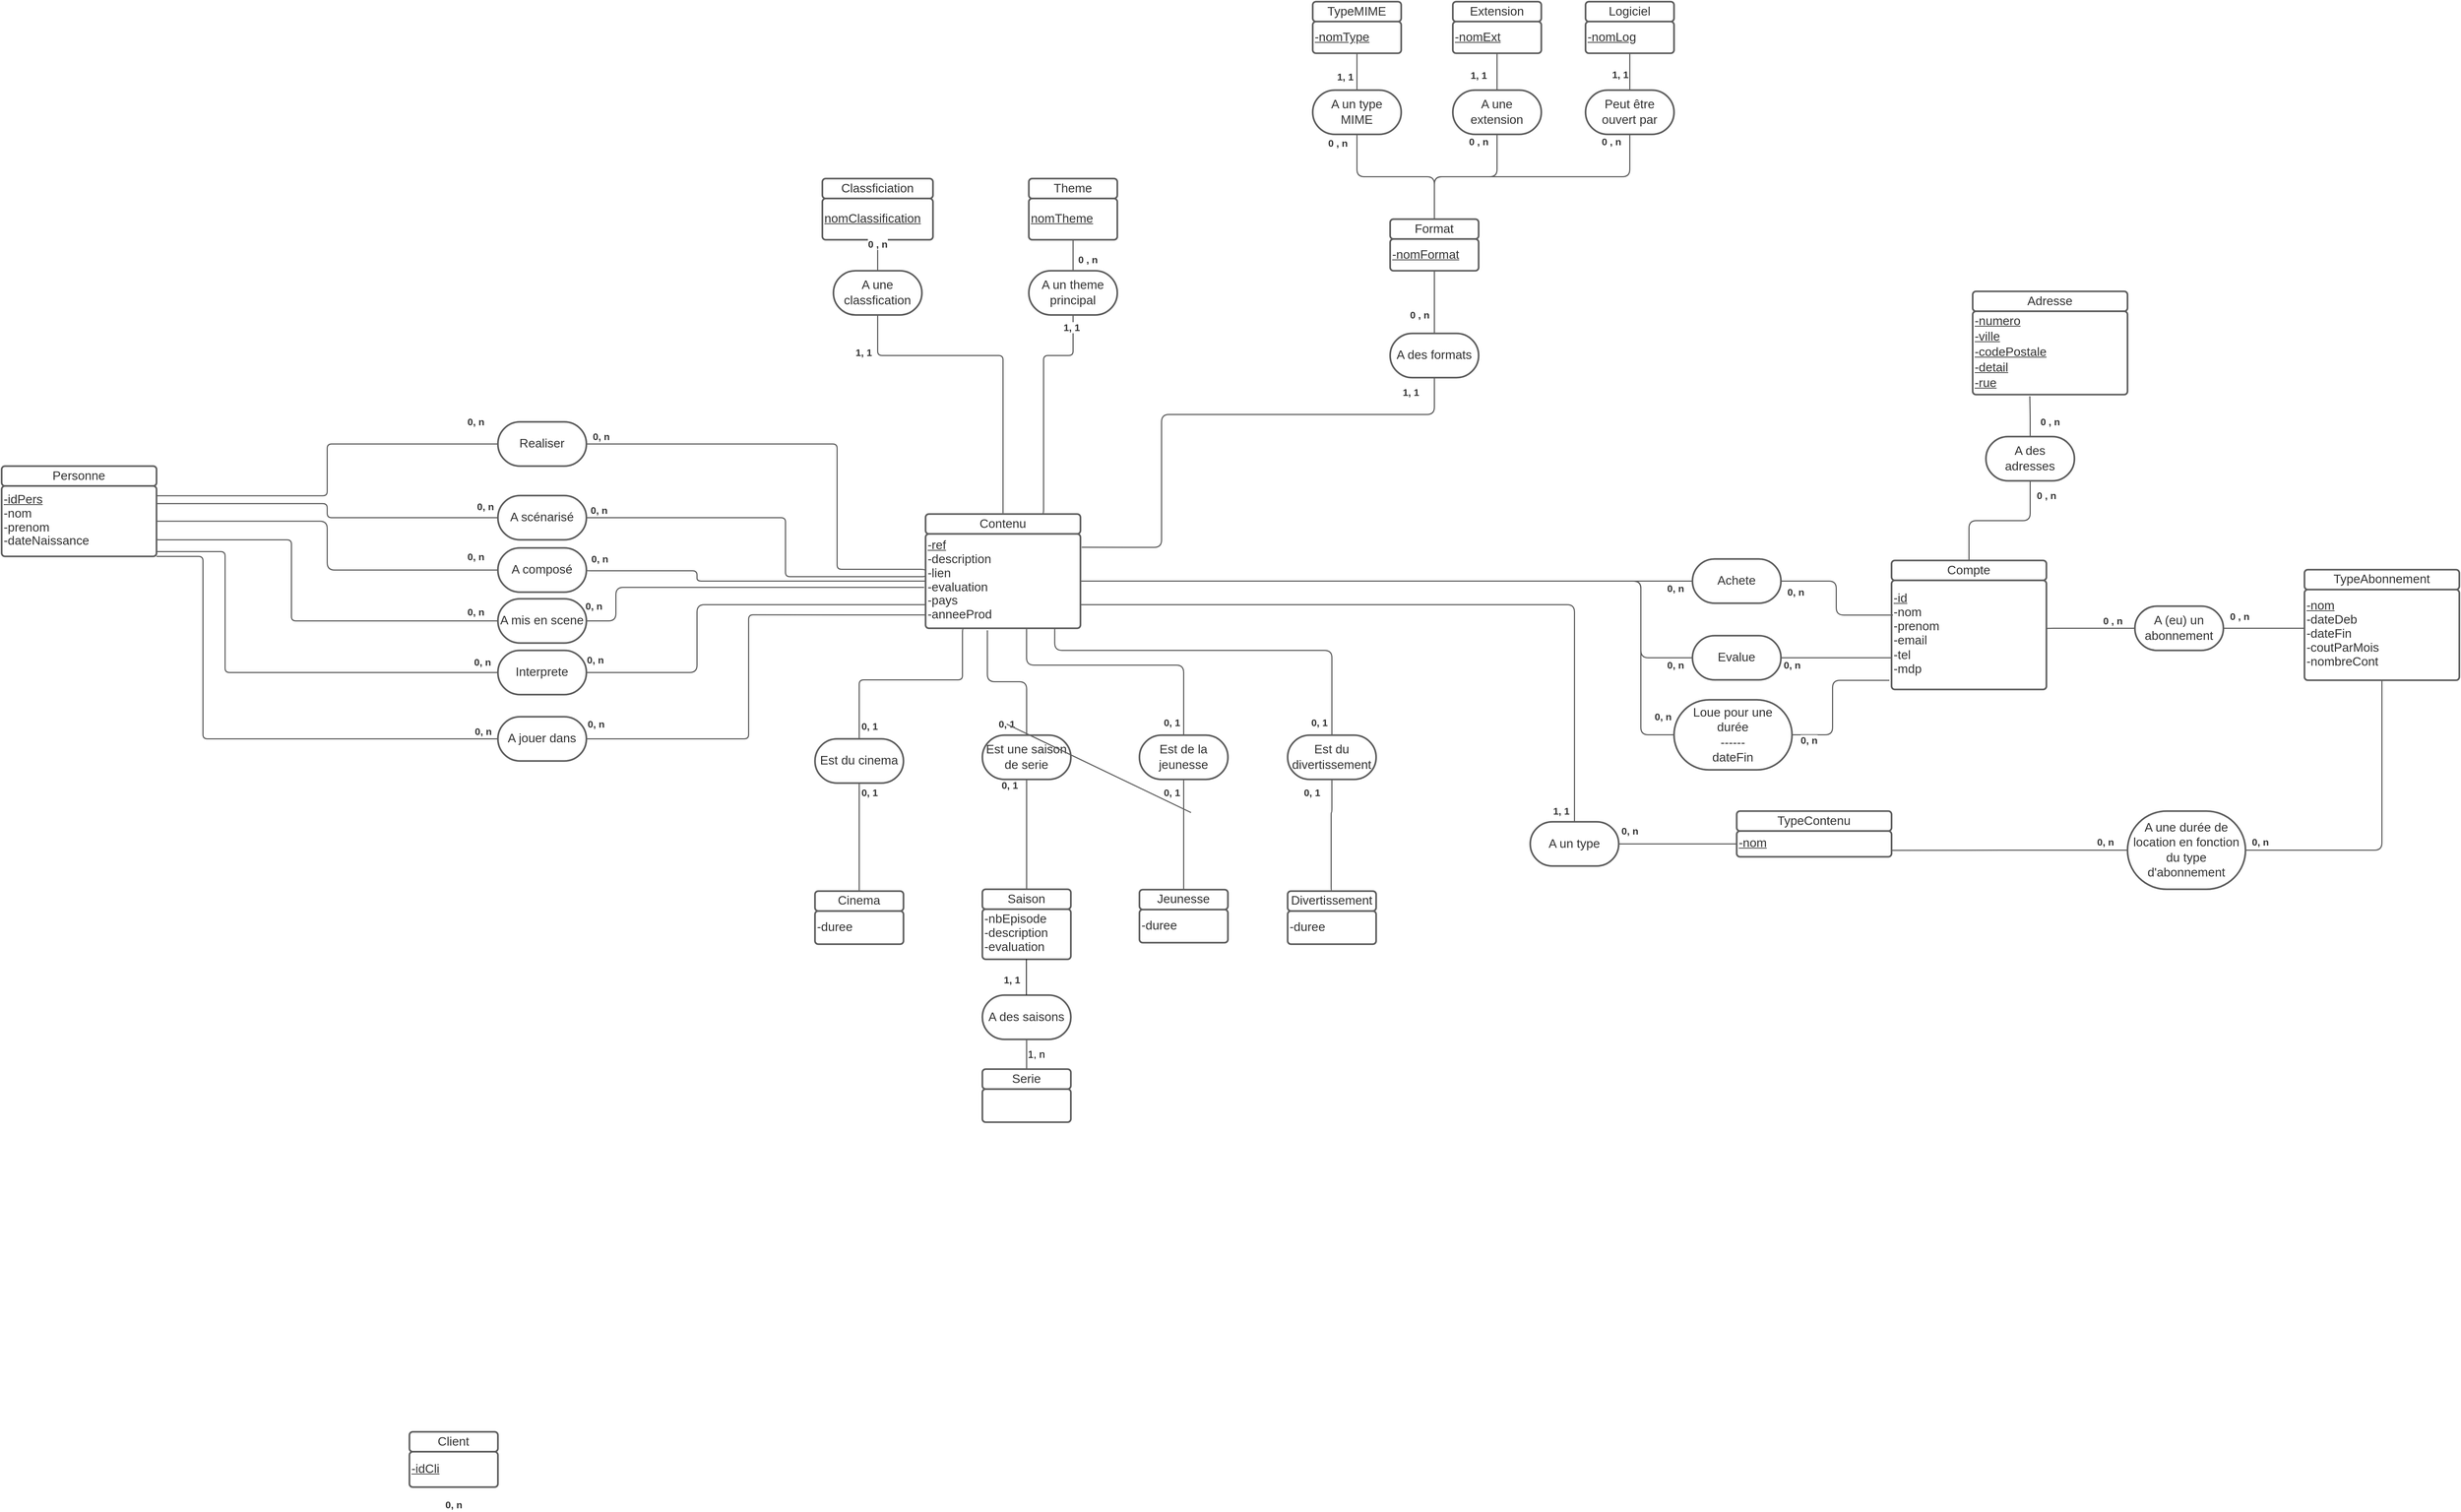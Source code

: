 <mxfile version="20.8.23" type="google"><diagram name="Page-1" id="yzhOez-J-gjcgPz_JkEf"><mxGraphModel dx="2514" dy="2058" grid="1" gridSize="10" guides="1" tooltips="1" connect="1" arrows="0" fold="1" page="1" pageScale="1" pageWidth="827" pageHeight="1169" math="0" shadow="0"><root><mxCell id="0"/><mxCell id="1" parent="0"/><mxCell id="OtvRLSTqSI0YJR0zDPqX-1" value="Theme" style="html=1;overflow=block;blockSpacing=1;whiteSpace=wrap;fontSize=16.7;fontColor=#333333;align=center;spacing=3.8;strokeColor=#5e5e5e;strokeOpacity=100;rounded=1;absoluteArcSize=1;arcSize=9;strokeWidth=2.3;lucidId=jejBH.42-18E;" parent="1" vertex="1"><mxGeometry x="770" y="-170" width="120" height="27" as="geometry"/></mxCell><mxCell id="OtvRLSTqSI0YJR0zDPqX-2" value="nomTheme" style="html=1;overflow=block;blockSpacing=1;whiteSpace=wrap;fontSize=16.7;fontColor=#333333;fontStyle=4;align=left;spacing=3.8;verticalAlign=middle;strokeColor=#5e5e5e;strokeOpacity=100;rounded=1;absoluteArcSize=1;arcSize=9;strokeWidth=2.3;lucidId=jejBxBTFkY.N;" parent="1" vertex="1"><mxGeometry x="770" y="-143" width="120" height="56" as="geometry"/></mxCell><mxCell id="OtvRLSTqSI0YJR0zDPqX-3" value="-duree" style="html=1;overflow=block;blockSpacing=1;whiteSpace=wrap;fontSize=16.7;fontColor=#333333;align=left;spacing=3.8;verticalAlign=middle;strokeColor=#5e5e5e;strokeOpacity=100;rounded=1;absoluteArcSize=1;arcSize=9;strokeWidth=2.3;lucidId=NejBAJlDc.mM;" parent="1" vertex="1"><mxGeometry x="480" y="823.5" width="120" height="45" as="geometry"/></mxCell><mxCell id="OtvRLSTqSI0YJR0zDPqX-4" value="Contenu" style="html=1;overflow=block;blockSpacing=1;whiteSpace=wrap;fontSize=16.7;fontColor=#333333;align=center;spacing=3.8;strokeColor=#5e5e5e;strokeOpacity=100;rounded=1;absoluteArcSize=1;arcSize=9;strokeWidth=2.3;lucidId=NejBDIy_1vik;" parent="1" vertex="1"><mxGeometry x="630" y="285" width="210" height="27" as="geometry"/></mxCell><mxCell id="BRtx1PrN9E1ml90FHvNf-51" style="edgeStyle=orthogonalEdgeStyle;rounded=1;orthogonalLoop=1;jettySize=auto;html=1;entryX=0.5;entryY=1;entryDx=0;entryDy=0;strokeColor=#5E5E5E;strokeWidth=1.5;endArrow=none;endFill=0;exitX=1.008;exitY=0.142;exitDx=0;exitDy=0;exitPerimeter=0;" edge="1" parent="1" source="OtvRLSTqSI0YJR0zDPqX-5" target="BRtx1PrN9E1ml90FHvNf-42"><mxGeometry relative="1" as="geometry"><mxPoint x="860" y="330" as="sourcePoint"/><Array as="points"><mxPoint x="950" y="330"/><mxPoint x="950" y="150"/><mxPoint x="1320" y="150"/></Array></mxGeometry></mxCell><mxCell id="OtvRLSTqSI0YJR0zDPqX-5" value="&lt;div style=&quot;display: flex; justify-content: flex-start; text-align: left; align-items: baseline; font-size: 0; line-height: 1.25;margin-top: -2px;&quot;&gt;&lt;span&gt;&lt;span style=&quot;font-size:16.7px;color:#333333;text-decoration: underline;&quot;&gt;-ref&lt;/span&gt;&lt;span style=&quot;font-size:16.7px;color:#333333;&quot;&gt;&lt;br&gt;&lt;/span&gt;&lt;/span&gt;&lt;/div&gt;&lt;div style=&quot;display: flex; justify-content: flex-start; text-align: left; align-items: baseline; font-size: 0; line-height: 1.25;margin-top: -2px;&quot;&gt;&lt;span&gt;&lt;span style=&quot;font-size:16.7px;color:#333333;&quot;&gt;&lt;span style=&quot;font-size:16.7px;color:#333333;&quot;&gt;-description&lt;br&gt;&lt;/span&gt;&lt;/span&gt;&lt;/span&gt;&lt;/div&gt;&lt;div style=&quot;display: flex; justify-content: flex-start; text-align: left; align-items: baseline; font-size: 0; line-height: 1.25;margin-top: -2px;&quot;&gt;&lt;span&gt;&lt;span style=&quot;font-size:16.7px;color:#333333;&quot;&gt;-lien&lt;br&gt;&lt;/span&gt;&lt;/span&gt;&lt;/div&gt;&lt;div style=&quot;display: flex; justify-content: flex-start; text-align: left; align-items: baseline; font-size: 0; line-height: 1.25;margin-top: -2px;&quot;&gt;&lt;span&gt;&lt;span style=&quot;font-size:16.7px;color:#333333;&quot;&gt;-evaluation&lt;br&gt;&lt;/span&gt;&lt;/span&gt;&lt;/div&gt;&lt;div style=&quot;display: flex; justify-content: flex-start; text-align: left; align-items: baseline; font-size: 0; line-height: 1.25;margin-top: -2px;&quot;&gt;&lt;span&gt;&lt;span style=&quot;font-size:16.7px;color:#333333;&quot;&gt;-pays&lt;br&gt;&lt;/span&gt;&lt;/span&gt;&lt;/div&gt;&lt;div style=&quot;display: flex; justify-content: flex-start; align-items: baseline; line-height: 1.25; margin-top: -2px;&quot;&gt;&lt;span style=&quot;font-size: 0px;&quot;&gt;&lt;span style=&quot;font-size:16.7px;color:#333333;&quot;&gt;-anneeProd&lt;/span&gt;&lt;/span&gt;&lt;font color=&quot;#333333&quot;&gt;&lt;span style=&quot;font-size: 16.7px;&quot;&gt;&lt;div style=&quot;text-align: left;&quot;&gt;&lt;br&gt;&lt;/div&gt;&lt;/span&gt;&lt;/font&gt;&lt;/div&gt;" style="html=1;overflow=block;blockSpacing=1;whiteSpace=wrap;fontSize=13;spacing=3.8;verticalAlign=middle;strokeColor=#5e5e5e;strokeOpacity=100;rounded=1;absoluteArcSize=1;arcSize=9;strokeWidth=2.3;lucidId=NejBXfe0f9c7;" parent="1" vertex="1"><mxGeometry x="630" y="312" width="210" height="128" as="geometry"/></mxCell><mxCell id="OtvRLSTqSI0YJR0zDPqX-10" value="Cinema" style="html=1;overflow=block;blockSpacing=1;whiteSpace=wrap;fontSize=16.7;fontColor=#333333;align=center;spacing=3.8;strokeColor=#5e5e5e;strokeOpacity=100;rounded=1;absoluteArcSize=1;arcSize=9;strokeWidth=2.3;lucidId=xgjBLGug~VYt;" parent="1" vertex="1"><mxGeometry x="480" y="796.5" width="120" height="27" as="geometry"/></mxCell><mxCell id="OtvRLSTqSI0YJR0zDPqX-11" value="Realiser" style="html=1;overflow=block;blockSpacing=1;whiteSpace=wrap;rounded=1;arcSize=50;fontSize=16.7;fontColor=#333333;align=center;spacing=3.8;strokeColor=#5e5e5e;strokeOpacity=100;strokeWidth=2.3;lucidId=ChjB5QPBFmKb;" parent="1" vertex="1"><mxGeometry x="50" y="160" width="120" height="60" as="geometry"/></mxCell><mxCell id="OtvRLSTqSI0YJR0zDPqX-12" value="" style="html=1;jettySize=18;whiteSpace=wrap;fontSize=13;strokeColor=#5E5E5E;strokeWidth=1.5;rounded=1;arcSize=12;edgeStyle=orthogonalEdgeStyle;startArrow=none;endArrow=none;exitX=0.996;exitY=0.139;entryX=0;entryY=0.5;lucidId=yijBLoybgWSp;exitDx=0;exitDy=0;entryDx=0;entryDy=0;exitPerimeter=0;" parent="1" source="BRtx1PrN9E1ml90FHvNf-89" target="OtvRLSTqSI0YJR0zDPqX-11" edge="1"><mxGeometry width="100" height="100" relative="1" as="geometry"><Array as="points"/><mxPoint x="-110" y="161" as="sourcePoint"/></mxGeometry></mxCell><mxCell id="OtvRLSTqSI0YJR0zDPqX-14" value="" style="html=1;jettySize=18;whiteSpace=wrap;fontSize=13;strokeColor=#5E5E5E;strokeWidth=1.5;rounded=1;arcSize=12;edgeStyle=orthogonalEdgeStyle;startArrow=none;endArrow=none;exitX=1;exitY=0.5;entryX=-0.006;entryY=0.386;lucidId=HijBQt0Iui5a;exitDx=0;exitDy=0;entryDx=0;entryDy=0;entryPerimeter=0;" parent="1" source="OtvRLSTqSI0YJR0zDPqX-11" target="OtvRLSTqSI0YJR0zDPqX-5" edge="1"><mxGeometry width="100" height="100" relative="1" as="geometry"><Array as="points"><mxPoint x="510" y="190"/><mxPoint x="510" y="360"/><mxPoint x="629" y="360"/></Array></mxGeometry></mxCell><mxCell id="OtvRLSTqSI0YJR0zDPqX-15" value="0, n" style="text;html=1;resizable=0;labelBackgroundColor=default;align=center;verticalAlign=middle;fontStyle=1;fontColor=#333333;fontSize=13.3;" parent="OtvRLSTqSI0YJR0zDPqX-14" vertex="1"><mxGeometry x="-0.205" relative="1" as="geometry"><mxPoint x="-231" y="-10" as="offset"/></mxGeometry></mxCell><mxCell id="OtvRLSTqSI0YJR0zDPqX-18" value="A un theme principal" style="html=1;overflow=block;blockSpacing=1;whiteSpace=wrap;rounded=1;arcSize=50;fontSize=16.7;fontColor=#333333;align=center;spacing=3.8;strokeColor=#5e5e5e;strokeOpacity=100;strokeWidth=2.3;lucidId=xojB8fOaAYHN;" parent="1" vertex="1"><mxGeometry x="770" y="-45" width="120" height="60" as="geometry"/></mxCell><mxCell id="OtvRLSTqSI0YJR0zDPqX-19" value="" style="html=1;jettySize=18;whiteSpace=wrap;fontSize=13;strokeColor=#5E5E5E;strokeWidth=1.5;rounded=1;arcSize=12;edgeStyle=orthogonalEdgeStyle;startArrow=none;endArrow=none;exitX=0.5;exitY=1;lucidId=SojBJwaM~PbR;exitDx=0;exitDy=0;entryX=0.75;entryY=0;entryDx=0;entryDy=0;" parent="1" source="OtvRLSTqSI0YJR0zDPqX-18" target="OtvRLSTqSI0YJR0zDPqX-4" edge="1"><mxGeometry width="100" height="100" relative="1" as="geometry"><Array as="points"><mxPoint x="830" y="70"/><mxPoint x="790" y="70"/><mxPoint x="790" y="285"/></Array><mxPoint x="790" y="280" as="targetPoint"/></mxGeometry></mxCell><mxCell id="OtvRLSTqSI0YJR0zDPqX-20" value="1, 1" style="text;html=1;resizable=0;labelBackgroundColor=default;align=center;verticalAlign=middle;fontStyle=1;fontColor=#333333;fontSize=13.3;" parent="OtvRLSTqSI0YJR0zDPqX-19" vertex="1"><mxGeometry x="-0.826" relative="1" as="geometry"><mxPoint x="-2" y="-10" as="offset"/></mxGeometry></mxCell><mxCell id="OtvRLSTqSI0YJR0zDPqX-21" value="" style="html=1;jettySize=18;whiteSpace=wrap;fontSize=13;strokeColor=#5E5E5E;strokeWidth=1.5;rounded=1;arcSize=12;edgeStyle=orthogonalEdgeStyle;startArrow=none;endArrow=none;exitX=0.5;exitY=1;entryX=0.5;entryY=0;lucidId=1ojBVqLJjaBZ;entryDx=0;entryDy=0;exitDx=0;exitDy=0;" parent="1" source="OtvRLSTqSI0YJR0zDPqX-2" target="OtvRLSTqSI0YJR0zDPqX-18" edge="1"><mxGeometry width="100" height="100" relative="1" as="geometry"><Array as="points"/></mxGeometry></mxCell><mxCell id="OtvRLSTqSI0YJR0zDPqX-22" value="0 , n" style="text;html=1;resizable=0;labelBackgroundColor=default;align=center;verticalAlign=middle;fontStyle=1;fontColor=#333333;fontSize=13.3;" parent="OtvRLSTqSI0YJR0zDPqX-21" vertex="1"><mxGeometry relative="1" as="geometry"><mxPoint x="20" y="6" as="offset"/></mxGeometry></mxCell><mxCell id="OtvRLSTqSI0YJR0zDPqX-23" value="A jouer dans" style="html=1;overflow=block;blockSpacing=1;whiteSpace=wrap;rounded=1;arcSize=50;fontSize=16.7;fontColor=#333333;align=center;spacing=3.8;strokeColor=#5e5e5e;strokeOpacity=100;strokeWidth=2.3;lucidId=FqjBGdys.Dre;" parent="1" vertex="1"><mxGeometry x="50.0" y="560" width="120" height="60" as="geometry"/></mxCell><mxCell id="OtvRLSTqSI0YJR0zDPqX-24" value="A scénarisé" style="html=1;overflow=block;blockSpacing=1;whiteSpace=wrap;rounded=1;arcSize=50;fontSize=16.7;fontColor=#333333;align=center;spacing=3.8;strokeColor=#5e5e5e;strokeOpacity=100;strokeWidth=2.3;lucidId=LqjBLhuiTjXW;" parent="1" vertex="1"><mxGeometry x="50" y="260" width="120" height="60" as="geometry"/></mxCell><mxCell id="OtvRLSTqSI0YJR0zDPqX-25" value="" style="html=1;jettySize=18;whiteSpace=wrap;fontSize=13;strokeColor=#5E5E5E;strokeWidth=1.5;rounded=1;arcSize=12;edgeStyle=orthogonalEdgeStyle;startArrow=none;endArrow=none;exitX=1;exitY=0.25;entryX=0;entryY=0.5;lucidId=ZqjBr8YlqV.C;exitDx=0;exitDy=0;entryDx=0;entryDy=0;" parent="1" source="BRtx1PrN9E1ml90FHvNf-89" target="OtvRLSTqSI0YJR0zDPqX-24" edge="1"><mxGeometry width="100" height="100" relative="1" as="geometry"><Array as="points"/><mxPoint x="-110" y="291.0" as="sourcePoint"/></mxGeometry></mxCell><mxCell id="OtvRLSTqSI0YJR0zDPqX-26" value="0, n" style="text;html=1;resizable=0;labelBackgroundColor=default;align=center;verticalAlign=middle;fontStyle=1;fontColor=#333333;fontSize=13.3;" parent="OtvRLSTqSI0YJR0zDPqX-25" vertex="1"><mxGeometry x="0.196" relative="1" as="geometry"><mxPoint x="163" y="53" as="offset"/></mxGeometry></mxCell><mxCell id="OtvRLSTqSI0YJR0zDPqX-27" value="" style="html=1;jettySize=18;whiteSpace=wrap;fontSize=13;strokeColor=#5E5E5E;strokeWidth=1.5;rounded=1;arcSize=12;edgeStyle=orthogonalEdgeStyle;startArrow=none;endArrow=none;exitX=1;exitY=1;entryX=0;entryY=0.5;lucidId=2qjBmUkvBCma;entryDx=0;entryDy=0;exitDx=0;exitDy=0;" parent="1" source="BRtx1PrN9E1ml90FHvNf-89" target="OtvRLSTqSI0YJR0zDPqX-23" edge="1"><mxGeometry width="100" height="100" relative="1" as="geometry"><Array as="points"><mxPoint x="-350" y="343"/><mxPoint x="-350" y="590"/></Array><mxPoint x="187.37" y="827.604" as="sourcePoint"/></mxGeometry></mxCell><mxCell id="OtvRLSTqSI0YJR0zDPqX-28" value="0, n" style="text;html=1;resizable=0;labelBackgroundColor=default;align=center;verticalAlign=middle;fontStyle=1;fontColor=#333333;fontSize=13.3;" parent="OtvRLSTqSI0YJR0zDPqX-27" vertex="1"><mxGeometry x="0.248" relative="1" as="geometry"><mxPoint x="247" y="-10" as="offset"/></mxGeometry></mxCell><mxCell id="OtvRLSTqSI0YJR0zDPqX-29" value="" style="html=1;jettySize=18;whiteSpace=wrap;fontSize=13;strokeColor=#5E5E5E;strokeWidth=1.5;rounded=1;arcSize=12;edgeStyle=orthogonalEdgeStyle;startArrow=none;endArrow=none;exitX=1;exitY=0.5;entryX=-0.005;entryY=0.443;lucidId=_qjBDqwcsFOo;exitDx=0;exitDy=0;entryDx=0;entryDy=0;entryPerimeter=0;" parent="1" source="OtvRLSTqSI0YJR0zDPqX-24" target="OtvRLSTqSI0YJR0zDPqX-5" edge="1"><mxGeometry width="100" height="100" relative="1" as="geometry"><Array as="points"><mxPoint x="440" y="290"/><mxPoint x="440" y="370"/><mxPoint x="629" y="370"/></Array></mxGeometry></mxCell><mxCell id="OtvRLSTqSI0YJR0zDPqX-30" value="0, n" style="text;html=1;resizable=0;labelBackgroundColor=default;align=center;verticalAlign=middle;fontStyle=1;fontColor=#333333;fontSize=13.3;" parent="OtvRLSTqSI0YJR0zDPqX-29" vertex="1"><mxGeometry x="-0.819" relative="1" as="geometry"><mxPoint x="-32" y="-10" as="offset"/></mxGeometry></mxCell><mxCell id="OtvRLSTqSI0YJR0zDPqX-122" style="edgeStyle=elbowEdgeStyle;rounded=1;orthogonalLoop=1;jettySize=auto;html=1;exitX=0;exitY=0;exitDx=0;exitDy=0;strokeColor=#5e5e5e;strokeWidth=1.5;fontSize=14;endArrow=none;endFill=0;" parent="OtvRLSTqSI0YJR0zDPqX-29" source="OtvRLSTqSI0YJR0zDPqX-30" target="OtvRLSTqSI0YJR0zDPqX-30" edge="1"><mxGeometry relative="1" as="geometry"/></mxCell><mxCell id="OtvRLSTqSI0YJR0zDPqX-33" value="Classficiation" style="html=1;overflow=block;blockSpacing=1;whiteSpace=wrap;fontSize=16.7;fontColor=#333333;align=center;spacing=3.8;strokeColor=#5e5e5e;strokeOpacity=100;rounded=1;absoluteArcSize=1;arcSize=9;strokeWidth=2.3;lucidId=esjB~5Ccd-we;" parent="1" vertex="1"><mxGeometry x="490" y="-170" width="150" height="27" as="geometry"/></mxCell><mxCell id="OtvRLSTqSI0YJR0zDPqX-34" value="nomClassification" style="html=1;overflow=block;blockSpacing=1;whiteSpace=wrap;fontSize=16.7;fontColor=#333333;fontStyle=4;align=left;spacing=3.8;verticalAlign=middle;strokeColor=#5e5e5e;strokeOpacity=100;rounded=1;absoluteArcSize=1;arcSize=9;strokeWidth=2.3;lucidId=esjBIlTkwPr8;" parent="1" vertex="1"><mxGeometry x="490" y="-143" width="150" height="56" as="geometry"/></mxCell><mxCell id="OtvRLSTqSI0YJR0zDPqX-35" value="A une classfication" style="html=1;overflow=block;blockSpacing=1;whiteSpace=wrap;rounded=1;arcSize=50;fontSize=16.7;fontColor=#333333;align=center;spacing=3.8;strokeColor=#5e5e5e;strokeOpacity=100;strokeWidth=2.3;lucidId=esjBECUk6~5J;" parent="1" vertex="1"><mxGeometry x="505" y="-45" width="120" height="60" as="geometry"/></mxCell><mxCell id="OtvRLSTqSI0YJR0zDPqX-36" value="" style="html=1;jettySize=18;whiteSpace=wrap;fontSize=13;strokeColor=#5E5E5E;strokeWidth=1.5;rounded=1;arcSize=12;edgeStyle=orthogonalEdgeStyle;startArrow=none;endArrow=none;exitX=0.5;exitY=1;entryX=0.5;entryY=-0.042;entryPerimeter=0;lucidId=esjBC1PlI_qc;exitDx=0;exitDy=0;" parent="1" source="OtvRLSTqSI0YJR0zDPqX-35" target="OtvRLSTqSI0YJR0zDPqX-4" edge="1"><mxGeometry width="100" height="100" relative="1" as="geometry"><Array as="points"><mxPoint x="565" y="70"/><mxPoint x="735" y="70"/></Array></mxGeometry></mxCell><mxCell id="OtvRLSTqSI0YJR0zDPqX-82" value="1, 1" style="text;html=1;resizable=0;labelBackgroundColor=default;align=center;verticalAlign=middle;fontStyle=1;fontColor=#333333;fontSize=13.3;" parent="OtvRLSTqSI0YJR0zDPqX-36" vertex="1"><mxGeometry x="-0.816" relative="1" as="geometry"><mxPoint x="-19" y="10" as="offset"/></mxGeometry></mxCell><mxCell id="OtvRLSTqSI0YJR0zDPqX-38" value="" style="html=1;jettySize=18;whiteSpace=wrap;fontSize=13;strokeColor=#5E5E5E;strokeWidth=1.5;rounded=1;arcSize=12;edgeStyle=orthogonalEdgeStyle;startArrow=none;endArrow=none;exitX=0.5;exitY=1;entryX=0.5;entryY=0;lucidId=esjBZ3NB9nTm;exitDx=0;exitDy=0;entryDx=0;entryDy=0;" parent="1" source="OtvRLSTqSI0YJR0zDPqX-34" target="OtvRLSTqSI0YJR0zDPqX-35" edge="1"><mxGeometry width="100" height="100" relative="1" as="geometry"><Array as="points"/></mxGeometry></mxCell><mxCell id="OtvRLSTqSI0YJR0zDPqX-39" value="0 , n" style="text;html=1;resizable=0;labelBackgroundColor=default;align=center;verticalAlign=middle;fontStyle=1;fontColor=#333333;fontSize=13.3;" parent="OtvRLSTqSI0YJR0zDPqX-38" vertex="1"><mxGeometry relative="1" as="geometry"><mxPoint y="-15" as="offset"/></mxGeometry></mxCell><mxCell id="BRtx1PrN9E1ml90FHvNf-8" style="edgeStyle=orthogonalEdgeStyle;rounded=1;orthogonalLoop=1;jettySize=auto;html=1;exitX=0.5;exitY=1;exitDx=0;exitDy=0;entryX=0.5;entryY=0;entryDx=0;entryDy=0;endArrow=none;endFill=0;strokeWidth=1.5;strokeColor=#5E5E5E;" edge="1" parent="1" source="BRtx1PrN9E1ml90FHvNf-95" target="OtvRLSTqSI0YJR0zDPqX-49"><mxGeometry relative="1" as="geometry"/></mxCell><mxCell id="OtvRLSTqSI0YJR0zDPqX-40" value="Est du cinema" style="html=1;overflow=block;blockSpacing=1;whiteSpace=wrap;rounded=1;arcSize=50;fontSize=16.7;fontColor=#333333;align=center;spacing=3.8;strokeColor=#5e5e5e;strokeOpacity=100;strokeWidth=2.3;lucidId=RvjBVbc6lFcZ;" parent="1" vertex="1"><mxGeometry x="480" y="590" width="120" height="60" as="geometry"/></mxCell><mxCell id="OtvRLSTqSI0YJR0zDPqX-41" value="" style="html=1;jettySize=18;whiteSpace=wrap;fontSize=13;strokeColor=#5E5E5E;strokeWidth=1.5;rounded=1;arcSize=12;edgeStyle=orthogonalEdgeStyle;startArrow=none;endArrow=none;exitX=0.5;exitY=0;entryX=0.25;entryY=1;lucidId=iwjBfHAv9ptc;entryDx=0;entryDy=0;exitDx=0;exitDy=0;" parent="1" source="OtvRLSTqSI0YJR0zDPqX-40" target="OtvRLSTqSI0YJR0zDPqX-5" edge="1"><mxGeometry width="100" height="100" relative="1" as="geometry"><Array as="points"><mxPoint x="540" y="510"/><mxPoint x="680" y="510"/><mxPoint x="680" y="440"/></Array></mxGeometry></mxCell><mxCell id="OtvRLSTqSI0YJR0zDPqX-43" value="" style="html=1;jettySize=18;whiteSpace=wrap;fontSize=13;strokeColor=#5E5E5E;strokeWidth=1.5;rounded=1;arcSize=12;edgeStyle=orthogonalEdgeStyle;startArrow=none;endArrow=none;exitX=0.5;exitY=1;entryX=0.5;entryY=0;lucidId=twjBgzfPdGjo;exitDx=0;exitDy=0;entryDx=0;entryDy=0;" parent="1" source="OtvRLSTqSI0YJR0zDPqX-40" target="OtvRLSTqSI0YJR0zDPqX-10" edge="1"><mxGeometry width="100" height="100" relative="1" as="geometry"><Array as="points"><mxPoint x="540" y="720"/><mxPoint x="540" y="720"/></Array></mxGeometry></mxCell><mxCell id="OtvRLSTqSI0YJR0zDPqX-45" value="" style="html=1;overflow=block;blockSpacing=1;whiteSpace=wrap;fontSize=13;align=left;spacing=3.8;verticalAlign=middle;strokeColor=#5e5e5e;strokeOpacity=100;rounded=1;absoluteArcSize=1;arcSize=9;strokeWidth=2.3;lucidId=IwjB0LxVMr55;" parent="1" vertex="1"><mxGeometry x="707" y="1065.02" width="120" height="45" as="geometry"/></mxCell><mxCell id="OtvRLSTqSI0YJR0zDPqX-47" value="A des saisons" style="html=1;overflow=block;blockSpacing=1;whiteSpace=wrap;rounded=1;arcSize=50;fontSize=16.7;fontColor=#333333;align=center;spacing=3.8;strokeColor=#5e5e5e;strokeOpacity=100;strokeWidth=2.3;lucidId=qxjBiTnPuQSy;" parent="1" vertex="1"><mxGeometry x="707" y="937.6" width="120" height="60" as="geometry"/></mxCell><mxCell id="OtvRLSTqSI0YJR0zDPqX-48" value="&lt;div style=&quot;display: flex; justify-content: flex-start; text-align: left; align-items: baseline; font-size: 0; line-height: 1.25;margin-top: -2px;&quot;&gt;&lt;span&gt;&lt;span style=&quot;font-size:16.7px;color:#333333;&quot;&gt;-nbEpisode&#10;&lt;/span&gt;&lt;/span&gt;&lt;/div&gt;&lt;div style=&quot;display: flex; justify-content: flex-start; text-align: left; align-items: baseline; font-size: 0; line-height: 1.25;margin-top: -2px;&quot;&gt;&lt;span&gt;&lt;span style=&quot;font-size:16.7px;color:#333333;&quot;&gt;-description&#10;&lt;/span&gt;&lt;/span&gt;&lt;/div&gt;&lt;div style=&quot;display: flex; justify-content: flex-start; text-align: left; align-items: baseline; font-size: 0; line-height: 1.25;margin-top: -2px;&quot;&gt;&lt;span&gt;&lt;span style=&quot;font-size:16.7px;color:#333333;&quot;&gt;-evaluation&lt;/span&gt;&lt;/span&gt;&lt;/div&gt;" style="html=1;overflow=block;blockSpacing=1;whiteSpace=wrap;fontSize=13;spacing=3.8;verticalAlign=middle;strokeColor=#5e5e5e;strokeOpacity=100;rounded=1;absoluteArcSize=1;arcSize=9;strokeWidth=2.3;lucidId=sxjByRSx1M5x;" parent="1" vertex="1"><mxGeometry x="707" y="821" width="120" height="68" as="geometry"/></mxCell><mxCell id="OtvRLSTqSI0YJR0zDPqX-49" value="Saison" style="html=1;overflow=block;blockSpacing=1;whiteSpace=wrap;fontSize=16.7;fontColor=#333333;align=center;spacing=3.8;strokeColor=#5e5e5e;strokeOpacity=100;rounded=1;absoluteArcSize=1;arcSize=9;strokeWidth=2.3;lucidId=sxjBbOrN3D~8;" parent="1" vertex="1"><mxGeometry x="707" y="794" width="120" height="27" as="geometry"/></mxCell><mxCell id="OtvRLSTqSI0YJR0zDPqX-50" value="" style="html=1;jettySize=18;whiteSpace=wrap;fontSize=13;strokeColor=#5E5E5E;strokeWidth=1.5;rounded=1;arcSize=12;edgeStyle=orthogonalEdgeStyle;startArrow=none;endArrow=none;exitX=0.5;exitY=0;entryX=0.5;entryY=1;lucidId=CxjBUBOYkXr3;entryDx=0;entryDy=0;exitDx=0;exitDy=0;" parent="1" source="OtvRLSTqSI0YJR0zDPqX-46" target="OtvRLSTqSI0YJR0zDPqX-47" edge="1"><mxGeometry width="100" height="100" relative="1" as="geometry"><Array as="points"/><mxPoint x="677" y="1141.86" as="targetPoint"/></mxGeometry></mxCell><mxCell id="OtvRLSTqSI0YJR0zDPqX-51" value="1, 1" style="text;html=1;resizable=0;labelBackgroundColor=default;align=center;verticalAlign=middle;fontStyle=1;fontColor=#333333;fontSize=13.3;" parent="OtvRLSTqSI0YJR0zDPqX-50" vertex="1"><mxGeometry x="0.729" relative="1" as="geometry"><mxPoint x="-20" y="-86" as="offset"/></mxGeometry></mxCell><mxCell id="OtvRLSTqSI0YJR0zDPqX-56" value="" style="html=1;jettySize=18;whiteSpace=wrap;fontSize=13;strokeColor=#5E5E5E;strokeWidth=1.5;rounded=1;arcSize=12;edgeStyle=orthogonalEdgeStyle;startArrow=none;endArrow=none;exitX=1;exitY=0.5;entryX=0.002;entryY=0.858;lucidId=hBjB2dj1gplf;entryDx=0;entryDy=0;entryPerimeter=0;exitDx=0;exitDy=0;" parent="1" source="OtvRLSTqSI0YJR0zDPqX-23" target="OtvRLSTqSI0YJR0zDPqX-5" edge="1"><mxGeometry width="100" height="100" relative="1" as="geometry"><Array as="points"><mxPoint x="390" y="590"/><mxPoint x="390" y="422"/></Array></mxGeometry></mxCell><mxCell id="OtvRLSTqSI0YJR0zDPqX-58" value="-duree" style="html=1;overflow=block;blockSpacing=1;whiteSpace=wrap;fontSize=16.7;fontColor=#333333;align=left;spacing=3.8;verticalAlign=middle;strokeColor=#5e5e5e;strokeOpacity=100;rounded=1;absoluteArcSize=1;arcSize=9;strokeWidth=2.3;lucidId=~BjBa2EmCPi-;" parent="1" vertex="1"><mxGeometry x="920" y="821.5" width="120" height="45" as="geometry"/></mxCell><mxCell id="OtvRLSTqSI0YJR0zDPqX-59" value="Jeunesse" style="html=1;overflow=block;blockSpacing=1;whiteSpace=wrap;fontSize=16.7;fontColor=#333333;align=center;spacing=3.8;strokeColor=#5e5e5e;strokeOpacity=100;rounded=1;absoluteArcSize=1;arcSize=9;strokeWidth=2.3;lucidId=~BjBKUtzyM6U;" parent="1" vertex="1"><mxGeometry x="920" y="794.5" width="120" height="27" as="geometry"/></mxCell><mxCell id="OtvRLSTqSI0YJR0zDPqX-108" style="edgeStyle=elbowEdgeStyle;rounded=1;orthogonalLoop=1;jettySize=auto;html=1;exitX=1;exitY=0.5;exitDx=0;exitDy=0;entryX=0;entryY=0.5;entryDx=0;entryDy=0;strokeColor=#5e5e5e;strokeWidth=1.5;fontSize=14;endArrow=none;endFill=0;" parent="1" source="BRtx1PrN9E1ml90FHvNf-89" target="OtvRLSTqSI0YJR0zDPqX-64" edge="1"><mxGeometry relative="1" as="geometry"><mxPoint x="-293" y="361.0" as="sourcePoint"/></mxGeometry></mxCell><mxCell id="OtvRLSTqSI0YJR0zDPqX-64" value="A composé" style="html=1;overflow=block;blockSpacing=1;whiteSpace=wrap;rounded=1;arcSize=50;fontSize=16.7;fontColor=#333333;align=center;spacing=3.8;strokeColor=#5e5e5e;strokeOpacity=100;strokeWidth=2.3;lucidId=9DjBeM9wwp~a;" parent="1" vertex="1"><mxGeometry x="50" y="331" width="120" height="60" as="geometry"/></mxCell><mxCell id="OtvRLSTqSI0YJR0zDPqX-67" value="" style="html=1;jettySize=18;whiteSpace=wrap;fontSize=13;strokeColor=#5E5E5E;strokeWidth=1.5;rounded=1;arcSize=12;edgeStyle=orthogonalEdgeStyle;startArrow=none;endArrow=none;exitX=1;exitY=0.5;lucidId=zEjBB7QVhMc1;exitDx=0;exitDy=0;entryX=0;entryY=0.5;entryDx=0;entryDy=0;" parent="1" source="OtvRLSTqSI0YJR0zDPqX-64" target="OtvRLSTqSI0YJR0zDPqX-5" edge="1"><mxGeometry width="100" height="100" relative="1" as="geometry"><Array as="points"><mxPoint x="170" y="362"/><mxPoint x="320" y="362"/><mxPoint x="320" y="376"/></Array><mxPoint x="1015" y="848.5" as="targetPoint"/></mxGeometry></mxCell><mxCell id="OtvRLSTqSI0YJR0zDPqX-68" value="0, n" style="text;html=1;resizable=0;labelBackgroundColor=default;align=center;verticalAlign=middle;fontStyle=1;fontColor=#333333;fontSize=13.3;" parent="OtvRLSTqSI0YJR0zDPqX-67" vertex="1"><mxGeometry x="-0.969" relative="1" as="geometry"><mxPoint x="11" y="-16" as="offset"/></mxGeometry></mxCell><mxCell id="OtvRLSTqSI0YJR0zDPqX-69" value="-duree" style="html=1;overflow=block;blockSpacing=1;whiteSpace=wrap;fontSize=16.7;fontColor=#333333;align=left;spacing=3.8;verticalAlign=middle;strokeColor=#5e5e5e;strokeOpacity=100;rounded=1;absoluteArcSize=1;arcSize=9;strokeWidth=2.3;lucidId=XEjBAphLgy72;" parent="1" vertex="1"><mxGeometry x="1121" y="823.5" width="120" height="45" as="geometry"/></mxCell><mxCell id="OtvRLSTqSI0YJR0zDPqX-70" value="Divertissement" style="html=1;overflow=block;blockSpacing=1;whiteSpace=wrap;fontSize=16.7;fontColor=#333333;align=center;spacing=3.8;strokeColor=#5e5e5e;strokeOpacity=100;rounded=1;absoluteArcSize=1;arcSize=9;strokeWidth=2.3;lucidId=XEjBTE-wb7zX;" parent="1" vertex="1"><mxGeometry x="1121" y="796.5" width="120" height="27" as="geometry"/></mxCell><mxCell id="OtvRLSTqSI0YJR0zDPqX-102" style="edgeStyle=elbowEdgeStyle;rounded=1;orthogonalLoop=1;jettySize=auto;html=1;entryX=-0.009;entryY=0.566;entryDx=0;entryDy=0;strokeColor=#5e5e5e;strokeWidth=1.5;fontSize=14;endArrow=none;endFill=0;entryPerimeter=0;exitX=1;exitY=0.5;exitDx=0;exitDy=0;" parent="1" source="OtvRLSTqSI0YJR0zDPqX-74" target="OtvRLSTqSI0YJR0zDPqX-5" edge="1"><mxGeometry relative="1" as="geometry"><Array as="points"><mxPoint x="210" y="410"/><mxPoint x="1270" y="910"/></Array></mxGeometry></mxCell><mxCell id="OtvRLSTqSI0YJR0zDPqX-74" value="A mis en scene" style="html=1;overflow=block;blockSpacing=1;whiteSpace=wrap;rounded=1;arcSize=50;fontSize=16.7;fontColor=#333333;align=center;spacing=3.8;strokeColor=#5e5e5e;strokeOpacity=100;strokeWidth=2.3;lucidId=sFjBx3ZSnAQh;" parent="1" vertex="1"><mxGeometry x="50" y="400" width="120" height="60" as="geometry"/></mxCell><mxCell id="OtvRLSTqSI0YJR0zDPqX-75" value="" style="html=1;jettySize=18;whiteSpace=wrap;fontSize=13;strokeColor=#5E5E5E;strokeWidth=1.5;rounded=1;arcSize=12;edgeStyle=orthogonalEdgeStyle;startArrow=none;endArrow=none;entryX=0;entryY=0.5;lucidId=sFjBRPKOKJ_d;entryDx=0;entryDy=0;exitX=1;exitY=0.75;exitDx=0;exitDy=0;" parent="1" source="BRtx1PrN9E1ml90FHvNf-89" target="OtvRLSTqSI0YJR0zDPqX-74" edge="1"><mxGeometry width="100" height="100" relative="1" as="geometry"><Array as="points"><mxPoint x="-413" y="320"/><mxPoint x="-230" y="320"/><mxPoint x="-230" y="430"/></Array><mxPoint x="-285" y="490.13" as="sourcePoint"/></mxGeometry></mxCell><mxCell id="OtvRLSTqSI0YJR0zDPqX-76" value="0, n" style="text;html=1;resizable=0;labelBackgroundColor=default;align=center;verticalAlign=middle;fontStyle=1;fontColor=#333333;fontSize=13.3;" parent="OtvRLSTqSI0YJR0zDPqX-75" vertex="1"><mxGeometry x="0.248" relative="1" as="geometry"><mxPoint x="186" y="-12" as="offset"/></mxGeometry></mxCell><mxCell id="OtvRLSTqSI0YJR0zDPqX-96" style="edgeStyle=orthogonalEdgeStyle;rounded=1;orthogonalLoop=1;jettySize=auto;html=1;exitX=1;exitY=0.5;exitDx=0;exitDy=0;fontSize=14;endArrow=none;endFill=0;strokeWidth=1.5;strokeColor=#5e5e5e;" parent="1" source="OtvRLSTqSI0YJR0zDPqX-78" edge="1"><mxGeometry relative="1" as="geometry"><mxPoint x="630" y="408" as="targetPoint"/><Array as="points"><mxPoint x="320" y="500"/><mxPoint x="320" y="408"/></Array></mxGeometry></mxCell><mxCell id="OtvRLSTqSI0YJR0zDPqX-78" value="Interprete" style="html=1;overflow=block;blockSpacing=1;whiteSpace=wrap;rounded=1;arcSize=50;fontSize=16.7;fontColor=#333333;align=center;spacing=3.8;strokeColor=#5e5e5e;strokeOpacity=100;strokeWidth=2.3;lucidId=vFjBN382D4NY;" parent="1" vertex="1"><mxGeometry x="50" y="470" width="120" height="60" as="geometry"/></mxCell><mxCell id="OtvRLSTqSI0YJR0zDPqX-85" value="" style="endArrow=none;html=1;rounded=0;entryX=0.5;entryY=1;entryDx=0;entryDy=0;exitX=0.5;exitY=0;exitDx=0;exitDy=0;" parent="1" source="OtvRLSTqSI0YJR0zDPqX-47" target="OtvRLSTqSI0YJR0zDPqX-48" edge="1"><mxGeometry width="50" height="50" relative="1" as="geometry"><mxPoint x="617" y="1127.6" as="sourcePoint"/><mxPoint x="667" y="1077.6" as="targetPoint"/></mxGeometry></mxCell><mxCell id="OtvRLSTqSI0YJR0zDPqX-86" value="&lt;font style=&quot;font-size: 14px;&quot;&gt;1, n&lt;/font&gt;" style="edgeLabel;html=1;align=center;verticalAlign=middle;resizable=0;points=[];" parent="OtvRLSTqSI0YJR0zDPqX-85" vertex="1" connectable="0"><mxGeometry x="-0.667" y="2" relative="1" as="geometry"><mxPoint x="15" y="88" as="offset"/></mxGeometry></mxCell><mxCell id="OtvRLSTqSI0YJR0zDPqX-92" value="" style="html=1;jettySize=18;whiteSpace=wrap;fontSize=13;strokeColor=#5E5E5E;strokeWidth=1.5;rounded=1;arcSize=12;edgeStyle=orthogonalEdgeStyle;startArrow=none;endArrow=none;lucidId=sFjBRPKOKJ_d;exitX=1.001;exitY=0.932;exitDx=0;exitDy=0;entryX=0;entryY=0.5;entryDx=0;entryDy=0;exitPerimeter=0;" parent="1" source="BRtx1PrN9E1ml90FHvNf-89" target="OtvRLSTqSI0YJR0zDPqX-78" edge="1"><mxGeometry width="100" height="100" relative="1" as="geometry"><Array as="points"><mxPoint x="-320" y="336"/><mxPoint x="-320" y="500"/></Array><mxPoint x="50" y="639" as="sourcePoint"/><mxPoint x="190" y="619" as="targetPoint"/></mxGeometry></mxCell><mxCell id="OtvRLSTqSI0YJR0zDPqX-93" value="0, n" style="text;html=1;resizable=0;labelBackgroundColor=default;align=center;verticalAlign=middle;fontStyle=1;fontColor=#333333;fontSize=13.3;" parent="OtvRLSTqSI0YJR0zDPqX-92" vertex="1"><mxGeometry x="0.248" relative="1" as="geometry"><mxPoint x="215" y="-14" as="offset"/></mxGeometry></mxCell><mxCell id="OtvRLSTqSI0YJR0zDPqX-46" value="Serie" style="html=1;overflow=block;blockSpacing=1;whiteSpace=wrap;fontSize=16.7;fontColor=#333333;align=center;spacing=3.8;strokeColor=#5e5e5e;strokeOpacity=100;rounded=1;absoluteArcSize=1;arcSize=9;strokeWidth=2.3;lucidId=IwjBwAuO8Qvq;" parent="1" vertex="1"><mxGeometry x="707" y="1038.02" width="120" height="27" as="geometry"/></mxCell><mxCell id="OtvRLSTqSI0YJR0zDPqX-113" value="" style="html=1;jettySize=18;whiteSpace=wrap;fontSize=13;strokeColor=#5E5E5E;strokeWidth=1.5;rounded=1;arcSize=12;edgeStyle=orthogonalEdgeStyle;startArrow=none;endArrow=none;exitX=0.5;exitY=1;entryX=0.5;entryY=0;lucidId=twjBgzfPdGjo;exitDx=0;exitDy=0;entryDx=0;entryDy=0;" parent="1" source="BRtx1PrN9E1ml90FHvNf-96" target="OtvRLSTqSI0YJR0zDPqX-59" edge="1"><mxGeometry width="100" height="100" relative="1" as="geometry"><Array as="points"><mxPoint x="980" y="740"/><mxPoint x="980" y="740"/></Array><mxPoint x="1250" y="652.5" as="sourcePoint"/><mxPoint x="990" y="778.5" as="targetPoint"/></mxGeometry></mxCell><mxCell id="OtvRLSTqSI0YJR0zDPqX-114" value="0, 1" style="text;html=1;resizable=0;labelBackgroundColor=default;align=center;verticalAlign=middle;fontStyle=1;fontColor=#333333;fontSize=13.3;" parent="OtvRLSTqSI0YJR0zDPqX-113" vertex="1"><mxGeometry x="-0.841" relative="1" as="geometry"><mxPoint x="-240" y="-87" as="offset"/></mxGeometry></mxCell><mxCell id="OtvRLSTqSI0YJR0zDPqX-116" value="" style="html=1;jettySize=18;whiteSpace=wrap;fontSize=13;strokeColor=#5E5E5E;strokeWidth=1.5;rounded=1;arcSize=12;edgeStyle=orthogonalEdgeStyle;startArrow=none;endArrow=none;entryX=0.5;entryY=0;lucidId=twjBgzfPdGjo;entryDx=0;entryDy=0;exitX=0.5;exitY=1;exitDx=0;exitDy=0;" parent="1" source="BRtx1PrN9E1ml90FHvNf-97" target="OtvRLSTqSI0YJR0zDPqX-70" edge="1"><mxGeometry width="100" height="100" relative="1" as="geometry"><Array as="points"><mxPoint x="1181" y="690"/><mxPoint x="1180" y="690"/><mxPoint x="1180" y="797"/></Array><mxPoint x="730" y="680" as="sourcePoint"/><mxPoint x="1112" y="763" as="targetPoint"/></mxGeometry></mxCell><mxCell id="OtvRLSTqSI0YJR0zDPqX-129" value="Client" style="html=1;overflow=block;blockSpacing=1;whiteSpace=wrap;fontSize=16.7;fontColor=#333333;align=center;spacing=3.8;strokeColor=#5e5e5e;strokeOpacity=100;rounded=1;absoluteArcSize=1;arcSize=9;strokeWidth=2.3;lucidId=-ejB6qyXachu;" parent="1" vertex="1"><mxGeometry x="-70.0" y="1530" width="120" height="27" as="geometry"/></mxCell><mxCell id="OtvRLSTqSI0YJR0zDPqX-130" value="-idCli" style="html=1;overflow=block;blockSpacing=1;whiteSpace=wrap;fontSize=16.7;fontColor=#333333;fontStyle=4;align=left;spacing=3.8;verticalAlign=middle;strokeColor=#5e5e5e;strokeOpacity=100;rounded=1;absoluteArcSize=1;arcSize=9;strokeWidth=2.3;lucidId=-ejBv9O7j2SU;" parent="1" vertex="1"><mxGeometry x="-70.0" y="1557" width="120" height="48" as="geometry"/></mxCell><mxCell id="OtvRLSTqSI0YJR0zDPqX-131" value="0, n" style="text;html=1;resizable=0;labelBackgroundColor=default;align=center;verticalAlign=middle;fontStyle=1;fontColor=#333333;fontSize=13.3;" parent="1" vertex="1"><mxGeometry x="-10.0" y="1629.181" as="geometry"/></mxCell><mxCell id="BRtx1PrN9E1ml90FHvNf-55" style="edgeStyle=orthogonalEdgeStyle;rounded=1;orthogonalLoop=1;jettySize=auto;html=1;exitX=1.001;exitY=0.448;exitDx=0;exitDy=0;strokeColor=#5E5E5E;strokeWidth=1.5;endArrow=none;endFill=0;entryX=0;entryY=0.5;entryDx=0;entryDy=0;exitPerimeter=0;" edge="1" parent="1" source="BRtx1PrN9E1ml90FHvNf-2" target="BRtx1PrN9E1ml90FHvNf-56"><mxGeometry relative="1" as="geometry"><mxPoint x="2240" y="270" as="targetPoint"/><Array as="points"><mxPoint x="2150" y="440"/></Array></mxGeometry></mxCell><mxCell id="BRtx1PrN9E1ml90FHvNf-83" style="edgeStyle=orthogonalEdgeStyle;rounded=1;orthogonalLoop=1;jettySize=auto;html=1;exitX=0.5;exitY=0;exitDx=0;exitDy=0;entryX=0.5;entryY=1;entryDx=0;entryDy=0;strokeColor=#5E5E5E;strokeWidth=1.5;endArrow=none;endFill=0;" edge="1" parent="1" source="BRtx1PrN9E1ml90FHvNf-1" target="BRtx1PrN9E1ml90FHvNf-82"><mxGeometry relative="1" as="geometry"/></mxCell><mxCell id="BRtx1PrN9E1ml90FHvNf-1" value="Compte" style="html=1;overflow=block;blockSpacing=1;whiteSpace=wrap;fontSize=16.7;fontColor=#333333;align=center;spacing=3.8;strokeColor=#5e5e5e;strokeOpacity=100;rounded=1;absoluteArcSize=1;arcSize=9;strokeWidth=2.3;lucidId=NejBDIy_1vik;" vertex="1" parent="1"><mxGeometry x="1940" y="348" width="210" height="27" as="geometry"/></mxCell><mxCell id="BRtx1PrN9E1ml90FHvNf-2" value="&lt;div style=&quot;display: flex; justify-content: flex-start; text-align: left; align-items: baseline; font-size: 0; line-height: 1.25;margin-top: -2px;&quot;&gt;&lt;span&gt;&lt;span style=&quot;font-size:16.7px;color:#333333;text-decoration: underline;&quot;&gt;-id&lt;/span&gt;&lt;span style=&quot;font-size:16.7px;color:#333333;&quot;&gt;&lt;br&gt;&lt;/span&gt;&lt;/span&gt;&lt;/div&gt;&lt;div style=&quot;display: flex; justify-content: flex-start; text-align: left; align-items: baseline; font-size: 0; line-height: 1.25;margin-top: -2px;&quot;&gt;&lt;span&gt;&lt;span style=&quot;font-size:16.7px;color:#333333;&quot;&gt;&lt;span style=&quot;font-size:16.7px;color:#333333;&quot;&gt;-nom&lt;br&gt;&lt;/span&gt;&lt;/span&gt;&lt;/span&gt;&lt;/div&gt;&lt;div style=&quot;display: flex; justify-content: flex-start; text-align: left; align-items: baseline; font-size: 0; line-height: 1.25;margin-top: -2px;&quot;&gt;&lt;span&gt;&lt;span style=&quot;font-size:16.7px;color:#333333;&quot;&gt;-prenom&lt;br&gt;&lt;/span&gt;&lt;/span&gt;&lt;/div&gt;&lt;div style=&quot;display: flex; justify-content: flex-start; text-align: left; align-items: baseline; font-size: 0; line-height: 1.25;margin-top: -2px;&quot;&gt;&lt;span&gt;&lt;span style=&quot;font-size:16.7px;color:#333333;&quot;&gt;-email&lt;br&gt;-tel&lt;/span&gt;&lt;/span&gt;&lt;span&gt;&lt;br&gt;&lt;/span&gt;&lt;span&gt;&lt;br&gt;&lt;/span&gt;&lt;/div&gt;&lt;div style=&quot;display: flex; justify-content: flex-start; text-align: left; align-items: baseline; font-size: 0; line-height: 1.25;margin-top: -2px;&quot;&gt;&lt;span&gt;&lt;span style=&quot;font-size:16.7px;color:#333333;&quot;&gt;-mdp&lt;/span&gt;&lt;/span&gt;&lt;/div&gt;" style="html=1;overflow=block;blockSpacing=1;whiteSpace=wrap;fontSize=13;spacing=3.8;verticalAlign=middle;strokeColor=#5e5e5e;strokeOpacity=100;rounded=1;absoluteArcSize=1;arcSize=9;strokeWidth=2.3;lucidId=NejBXfe0f9c7;" vertex="1" parent="1"><mxGeometry x="1940" y="375" width="210" height="148" as="geometry"/></mxCell><mxCell id="BRtx1PrN9E1ml90FHvNf-12" style="edgeStyle=orthogonalEdgeStyle;rounded=1;orthogonalLoop=1;jettySize=auto;html=1;exitX=1;exitY=0.5;exitDx=0;exitDy=0;entryX=0.009;entryY=0.318;entryDx=0;entryDy=0;entryPerimeter=0;strokeColor=#5E5E5E;strokeWidth=1.5;endArrow=none;endFill=0;" edge="1" parent="1" source="BRtx1PrN9E1ml90FHvNf-10" target="BRtx1PrN9E1ml90FHvNf-2"><mxGeometry relative="1" as="geometry"/></mxCell><mxCell id="BRtx1PrN9E1ml90FHvNf-52" style="edgeStyle=orthogonalEdgeStyle;rounded=1;orthogonalLoop=1;jettySize=auto;html=1;exitX=0;exitY=0.5;exitDx=0;exitDy=0;entryX=1;entryY=0.5;entryDx=0;entryDy=0;strokeColor=#5E5E5E;strokeWidth=1.5;endArrow=none;endFill=0;" edge="1" parent="1" source="BRtx1PrN9E1ml90FHvNf-10" target="OtvRLSTqSI0YJR0zDPqX-5"><mxGeometry relative="1" as="geometry"><Array as="points"><mxPoint x="1660" y="376"/><mxPoint x="1660" y="376"/></Array></mxGeometry></mxCell><mxCell id="BRtx1PrN9E1ml90FHvNf-10" value="Achete" style="html=1;overflow=block;blockSpacing=1;whiteSpace=wrap;rounded=1;arcSize=50;fontSize=16.7;fontColor=#333333;align=center;spacing=3.8;strokeColor=#5e5e5e;strokeOpacity=100;strokeWidth=2.3;lucidId=xojB8fOaAYHN;" vertex="1" parent="1"><mxGeometry x="1670" y="346" width="120" height="60" as="geometry"/></mxCell><mxCell id="BRtx1PrN9E1ml90FHvNf-13" style="edgeStyle=orthogonalEdgeStyle;rounded=1;orthogonalLoop=1;jettySize=auto;html=1;exitX=1;exitY=0.5;exitDx=0;exitDy=0;strokeColor=#5E5E5E;strokeWidth=1.5;endArrow=none;endFill=0;entryX=-0.014;entryY=0.916;entryDx=0;entryDy=0;entryPerimeter=0;" edge="1" parent="1" source="BRtx1PrN9E1ml90FHvNf-11" target="BRtx1PrN9E1ml90FHvNf-2"><mxGeometry relative="1" as="geometry"><mxPoint x="1920" y="530" as="targetPoint"/><Array as="points"><mxPoint x="1860" y="585"/><mxPoint x="1860" y="511"/></Array></mxGeometry></mxCell><mxCell id="BRtx1PrN9E1ml90FHvNf-53" style="edgeStyle=orthogonalEdgeStyle;rounded=1;orthogonalLoop=1;jettySize=auto;html=1;exitX=0;exitY=0.5;exitDx=0;exitDy=0;strokeColor=#5E5E5E;strokeWidth=1.5;endArrow=none;endFill=0;entryX=1;entryY=0.5;entryDx=0;entryDy=0;" edge="1" parent="1" source="BRtx1PrN9E1ml90FHvNf-11" target="OtvRLSTqSI0YJR0zDPqX-5"><mxGeometry relative="1" as="geometry"><mxPoint x="840" y="380" as="targetPoint"/><Array as="points"><mxPoint x="1600" y="585"/><mxPoint x="1600" y="376"/></Array></mxGeometry></mxCell><mxCell id="BRtx1PrN9E1ml90FHvNf-11" value="Loue pour une durée&lt;br&gt;------&lt;br&gt;dateFin" style="html=1;overflow=block;blockSpacing=1;whiteSpace=wrap;rounded=1;arcSize=50;fontSize=16.7;fontColor=#333333;align=center;spacing=3.8;strokeColor=#5e5e5e;strokeOpacity=100;strokeWidth=2.3;lucidId=xojB8fOaAYHN;" vertex="1" parent="1"><mxGeometry x="1645" y="537" width="160" height="95" as="geometry"/></mxCell><mxCell id="BRtx1PrN9E1ml90FHvNf-14" value="Format" style="html=1;overflow=block;blockSpacing=1;whiteSpace=wrap;fontSize=16.7;fontColor=#333333;align=center;spacing=3.8;strokeColor=#5e5e5e;strokeOpacity=100;rounded=1;absoluteArcSize=1;arcSize=9;strokeWidth=2.3;lucidId=jejBH.42-18E;" vertex="1" parent="1"><mxGeometry x="1260" y="-115" width="120" height="27" as="geometry"/></mxCell><mxCell id="BRtx1PrN9E1ml90FHvNf-41" style="edgeStyle=orthogonalEdgeStyle;rounded=1;orthogonalLoop=1;jettySize=auto;html=1;exitX=0.5;exitY=1;exitDx=0;exitDy=0;strokeColor=#5E5E5E;strokeWidth=1.5;endArrow=none;endFill=0;entryX=0.5;entryY=0;entryDx=0;entryDy=0;" edge="1" parent="1" source="BRtx1PrN9E1ml90FHvNf-15" target="BRtx1PrN9E1ml90FHvNf-42"><mxGeometry relative="1" as="geometry"><mxPoint x="1400" y="30" as="targetPoint"/></mxGeometry></mxCell><mxCell id="BRtx1PrN9E1ml90FHvNf-15" value="-nomFormat" style="html=1;overflow=block;blockSpacing=1;whiteSpace=wrap;fontSize=16.7;fontColor=#333333;fontStyle=4;align=left;spacing=3.8;verticalAlign=middle;strokeColor=#5e5e5e;strokeOpacity=100;rounded=1;absoluteArcSize=1;arcSize=9;strokeWidth=2.3;lucidId=jejBxBTFkY.N;" vertex="1" parent="1"><mxGeometry x="1260" y="-88" width="120" height="43" as="geometry"/></mxCell><mxCell id="BRtx1PrN9E1ml90FHvNf-19" value="Extension" style="html=1;overflow=block;blockSpacing=1;whiteSpace=wrap;fontSize=16.7;fontColor=#333333;align=center;spacing=3.8;strokeColor=#5e5e5e;strokeOpacity=100;rounded=1;absoluteArcSize=1;arcSize=9;strokeWidth=2.3;lucidId=jejBH.42-18E;" vertex="1" parent="1"><mxGeometry x="1345" y="-410" width="120" height="27" as="geometry"/></mxCell><mxCell id="BRtx1PrN9E1ml90FHvNf-20" value="-nomExt" style="html=1;overflow=block;blockSpacing=1;whiteSpace=wrap;fontSize=16.7;fontColor=#333333;fontStyle=4;align=left;spacing=3.8;verticalAlign=middle;strokeColor=#5e5e5e;strokeOpacity=100;rounded=1;absoluteArcSize=1;arcSize=9;strokeWidth=2.3;lucidId=jejBxBTFkY.N;" vertex="1" parent="1"><mxGeometry x="1345" y="-383" width="120" height="43" as="geometry"/></mxCell><mxCell id="BRtx1PrN9E1ml90FHvNf-21" value="TypeMIME" style="html=1;overflow=block;blockSpacing=1;whiteSpace=wrap;fontSize=16.7;fontColor=#333333;align=center;spacing=3.8;strokeColor=#5e5e5e;strokeOpacity=100;rounded=1;absoluteArcSize=1;arcSize=9;strokeWidth=2.3;lucidId=jejBH.42-18E;" vertex="1" parent="1"><mxGeometry x="1155" y="-410" width="120" height="27" as="geometry"/></mxCell><mxCell id="BRtx1PrN9E1ml90FHvNf-22" value="-nomType" style="html=1;overflow=block;blockSpacing=1;whiteSpace=wrap;fontSize=16.7;fontColor=#333333;fontStyle=4;align=left;spacing=3.8;verticalAlign=middle;strokeColor=#5e5e5e;strokeOpacity=100;rounded=1;absoluteArcSize=1;arcSize=9;strokeWidth=2.3;lucidId=jejBxBTFkY.N;" vertex="1" parent="1"><mxGeometry x="1155" y="-383" width="120" height="43" as="geometry"/></mxCell><mxCell id="BRtx1PrN9E1ml90FHvNf-23" value="Logiciel" style="html=1;overflow=block;blockSpacing=1;whiteSpace=wrap;fontSize=16.7;fontColor=#333333;align=center;spacing=3.8;strokeColor=#5e5e5e;strokeOpacity=100;rounded=1;absoluteArcSize=1;arcSize=9;strokeWidth=2.3;lucidId=jejBH.42-18E;" vertex="1" parent="1"><mxGeometry x="1525" y="-410" width="120" height="27" as="geometry"/></mxCell><mxCell id="BRtx1PrN9E1ml90FHvNf-24" value="-nomLog" style="html=1;overflow=block;blockSpacing=1;whiteSpace=wrap;fontSize=16.7;fontColor=#333333;fontStyle=4;align=left;spacing=3.8;verticalAlign=middle;strokeColor=#5e5e5e;strokeOpacity=100;rounded=1;absoluteArcSize=1;arcSize=9;strokeWidth=2.3;lucidId=jejBxBTFkY.N;" vertex="1" parent="1"><mxGeometry x="1525" y="-383" width="120" height="43" as="geometry"/></mxCell><mxCell id="BRtx1PrN9E1ml90FHvNf-28" style="edgeStyle=orthogonalEdgeStyle;rounded=1;orthogonalLoop=1;jettySize=auto;html=1;exitX=0.5;exitY=1;exitDx=0;exitDy=0;entryX=0.5;entryY=0;entryDx=0;entryDy=0;strokeColor=#5E5E5E;strokeWidth=1.5;endArrow=none;endFill=0;" edge="1" parent="1" source="BRtx1PrN9E1ml90FHvNf-25" target="BRtx1PrN9E1ml90FHvNf-14"><mxGeometry relative="1" as="geometry"/></mxCell><mxCell id="BRtx1PrN9E1ml90FHvNf-29" style="edgeStyle=orthogonalEdgeStyle;rounded=1;orthogonalLoop=1;jettySize=auto;html=1;exitX=0.5;exitY=0;exitDx=0;exitDy=0;entryX=0.5;entryY=1;entryDx=0;entryDy=0;strokeColor=#5E5E5E;strokeWidth=1.5;endArrow=none;endFill=0;" edge="1" parent="1" source="BRtx1PrN9E1ml90FHvNf-25" target="BRtx1PrN9E1ml90FHvNf-20"><mxGeometry relative="1" as="geometry"/></mxCell><mxCell id="BRtx1PrN9E1ml90FHvNf-25" value="A une extension" style="html=1;overflow=block;blockSpacing=1;whiteSpace=wrap;rounded=1;arcSize=50;fontSize=16.7;fontColor=#333333;align=center;spacing=3.8;strokeColor=#5e5e5e;strokeOpacity=100;strokeWidth=2.3;lucidId=xojB8fOaAYHN;" vertex="1" parent="1"><mxGeometry x="1345" y="-290" width="120" height="60" as="geometry"/></mxCell><mxCell id="BRtx1PrN9E1ml90FHvNf-30" style="edgeStyle=orthogonalEdgeStyle;rounded=1;orthogonalLoop=1;jettySize=auto;html=1;exitX=0.5;exitY=0;exitDx=0;exitDy=0;entryX=0.5;entryY=1;entryDx=0;entryDy=0;strokeColor=#5E5E5E;strokeWidth=1.5;endArrow=none;endFill=0;" edge="1" parent="1" source="BRtx1PrN9E1ml90FHvNf-26" target="BRtx1PrN9E1ml90FHvNf-24"><mxGeometry relative="1" as="geometry"/></mxCell><mxCell id="BRtx1PrN9E1ml90FHvNf-32" style="edgeStyle=orthogonalEdgeStyle;rounded=1;orthogonalLoop=1;jettySize=auto;html=1;exitX=0.5;exitY=1;exitDx=0;exitDy=0;entryX=0.5;entryY=0;entryDx=0;entryDy=0;strokeColor=#5E5E5E;strokeWidth=1.5;endArrow=none;endFill=0;" edge="1" parent="1" source="BRtx1PrN9E1ml90FHvNf-26" target="BRtx1PrN9E1ml90FHvNf-14"><mxGeometry relative="1" as="geometry"/></mxCell><mxCell id="BRtx1PrN9E1ml90FHvNf-26" value="Peut être ouvert par" style="html=1;overflow=block;blockSpacing=1;whiteSpace=wrap;rounded=1;arcSize=50;fontSize=16.7;fontColor=#333333;align=center;spacing=3.8;strokeColor=#5e5e5e;strokeOpacity=100;strokeWidth=2.3;lucidId=xojB8fOaAYHN;" vertex="1" parent="1"><mxGeometry x="1525" y="-290" width="120" height="60" as="geometry"/></mxCell><mxCell id="BRtx1PrN9E1ml90FHvNf-31" style="edgeStyle=orthogonalEdgeStyle;rounded=1;orthogonalLoop=1;jettySize=auto;html=1;exitX=0.5;exitY=0;exitDx=0;exitDy=0;entryX=0.5;entryY=1;entryDx=0;entryDy=0;strokeColor=#5E5E5E;strokeWidth=1.5;endArrow=none;endFill=0;" edge="1" parent="1" source="BRtx1PrN9E1ml90FHvNf-27" target="BRtx1PrN9E1ml90FHvNf-22"><mxGeometry relative="1" as="geometry"><Array as="points"><mxPoint x="1215" y="-310"/><mxPoint x="1215" y="-310"/></Array></mxGeometry></mxCell><mxCell id="BRtx1PrN9E1ml90FHvNf-33" style="edgeStyle=orthogonalEdgeStyle;rounded=1;orthogonalLoop=1;jettySize=auto;html=1;exitX=0.5;exitY=1;exitDx=0;exitDy=0;entryX=0.5;entryY=0;entryDx=0;entryDy=0;strokeColor=#5E5E5E;strokeWidth=1.5;endArrow=none;endFill=0;" edge="1" parent="1" source="BRtx1PrN9E1ml90FHvNf-27" target="BRtx1PrN9E1ml90FHvNf-14"><mxGeometry relative="1" as="geometry"/></mxCell><mxCell id="BRtx1PrN9E1ml90FHvNf-27" value="A un type MIME" style="html=1;overflow=block;blockSpacing=1;whiteSpace=wrap;rounded=1;arcSize=50;fontSize=16.7;fontColor=#333333;align=center;spacing=3.8;strokeColor=#5e5e5e;strokeOpacity=100;strokeWidth=2.3;lucidId=xojB8fOaAYHN;" vertex="1" parent="1"><mxGeometry x="1155" y="-290" width="120" height="60" as="geometry"/></mxCell><mxCell id="BRtx1PrN9E1ml90FHvNf-34" value="0 , n" style="text;html=1;resizable=0;labelBackgroundColor=default;align=center;verticalAlign=middle;fontStyle=1;fontColor=#333333;fontSize=13.3;" vertex="1" parent="1"><mxGeometry x="1560" y="-220.004" as="geometry"/></mxCell><mxCell id="BRtx1PrN9E1ml90FHvNf-35" value="0 , n" style="text;html=1;resizable=0;labelBackgroundColor=default;align=center;verticalAlign=middle;fontStyle=1;fontColor=#333333;fontSize=13.3;" vertex="1" parent="1"><mxGeometry x="870" y="-39.824" as="geometry"><mxPoint x="319" y="-178" as="offset"/></mxGeometry></mxCell><mxCell id="BRtx1PrN9E1ml90FHvNf-36" value="0 , n" style="text;html=1;resizable=0;labelBackgroundColor=default;align=center;verticalAlign=middle;fontStyle=1;fontColor=#333333;fontSize=13.3;" vertex="1" parent="1"><mxGeometry x="1380" y="-220.004" as="geometry"/></mxCell><mxCell id="BRtx1PrN9E1ml90FHvNf-37" value="1, 1" style="text;html=1;resizable=0;labelBackgroundColor=default;align=center;verticalAlign=middle;fontStyle=1;fontColor=#333333;fontSize=13.3;" vertex="1" parent="1"><mxGeometry x="1190.0" y="-260.001" as="geometry"><mxPoint x="9" y="-48" as="offset"/></mxGeometry></mxCell><mxCell id="BRtx1PrN9E1ml90FHvNf-38" value="1, 1" style="text;html=1;resizable=0;labelBackgroundColor=default;align=center;verticalAlign=middle;fontStyle=1;fontColor=#333333;fontSize=13.3;" vertex="1" parent="1"><mxGeometry x="1380.0" y="-310.001" as="geometry"/></mxCell><mxCell id="BRtx1PrN9E1ml90FHvNf-39" value="1, 1" style="text;html=1;resizable=0;labelBackgroundColor=default;align=center;verticalAlign=middle;fontStyle=1;fontColor=#333333;fontSize=13.3;" vertex="1" parent="1"><mxGeometry x="1580.0" y="-300.001" as="geometry"><mxPoint x="-8" y="-11" as="offset"/></mxGeometry></mxCell><mxCell id="BRtx1PrN9E1ml90FHvNf-40" style="edgeStyle=orthogonalEdgeStyle;rounded=1;orthogonalLoop=1;jettySize=auto;html=1;exitX=0;exitY=0;exitDx=0;exitDy=0;strokeColor=#5E5E5E;strokeWidth=1.5;endArrow=none;endFill=0;" edge="1" parent="1" source="BRtx1PrN9E1ml90FHvNf-38" target="BRtx1PrN9E1ml90FHvNf-38"><mxGeometry relative="1" as="geometry"/></mxCell><mxCell id="BRtx1PrN9E1ml90FHvNf-42" value="A des formats" style="html=1;overflow=block;blockSpacing=1;whiteSpace=wrap;rounded=1;arcSize=50;fontSize=16.7;fontColor=#333333;align=center;spacing=3.8;strokeColor=#5e5e5e;strokeOpacity=100;strokeWidth=2.3;lucidId=xojB8fOaAYHN;" vertex="1" parent="1"><mxGeometry x="1260" y="40" width="120" height="60" as="geometry"/></mxCell><mxCell id="BRtx1PrN9E1ml90FHvNf-45" value="TypeAbonnement" style="html=1;overflow=block;blockSpacing=1;whiteSpace=wrap;fontSize=16.7;fontColor=#333333;align=center;spacing=3.8;strokeColor=#5e5e5e;strokeOpacity=100;rounded=1;absoluteArcSize=1;arcSize=9;strokeWidth=2.3;lucidId=NejBDIy_1vik;" vertex="1" parent="1"><mxGeometry x="2500" y="360.5" width="210" height="27" as="geometry"/></mxCell><mxCell id="BRtx1PrN9E1ml90FHvNf-46" value="&lt;div style=&quot;display: flex; justify-content: flex-start; text-align: left; align-items: baseline; font-size: 0; line-height: 1.25;margin-top: -2px;&quot;&gt;&lt;span&gt;&lt;span style=&quot;font-size:16.7px;color:#333333;text-decoration: underline;&quot;&gt;-nom&lt;/span&gt;&lt;span style=&quot;font-size:16.7px;color:#333333;&quot;&gt;&lt;br&gt;&lt;/span&gt;&lt;/span&gt;&lt;/div&gt;&lt;div style=&quot;display: flex; justify-content: flex-start; text-align: left; align-items: baseline; font-size: 0; line-height: 1.25;margin-top: -2px;&quot;&gt;&lt;span&gt;&lt;span style=&quot;font-size:16.7px;color:#333333;&quot;&gt;&lt;span style=&quot;font-size:16.7px;color:#333333;&quot;&gt;-dateDeb&lt;br&gt;&lt;/span&gt;&lt;/span&gt;&lt;/span&gt;&lt;/div&gt;&lt;div style=&quot;display: flex; justify-content: flex-start; text-align: left; align-items: baseline; font-size: 0; line-height: 1.25;margin-top: -2px;&quot;&gt;&lt;span&gt;&lt;span style=&quot;font-size:16.7px;color:#333333;&quot;&gt;-dateFin&lt;br&gt;&lt;/span&gt;&lt;/span&gt;&lt;/div&gt;&lt;div style=&quot;display: flex; justify-content: flex-start; text-align: left; align-items: baseline; font-size: 0; line-height: 1.25;margin-top: -2px;&quot;&gt;&lt;span&gt;&lt;span style=&quot;font-size:16.7px;color:#333333;&quot;&gt;-coutParMois&lt;br&gt;&lt;/span&gt;&lt;/span&gt;&lt;/div&gt;&lt;div style=&quot;display: flex; justify-content: flex-start; text-align: left; align-items: baseline; font-size: 0; line-height: 1.25;margin-top: -2px;&quot;&gt;&lt;span&gt;&lt;span style=&quot;font-size:16.7px;color:#333333;&quot;&gt;-nombreCont&lt;/span&gt;&lt;/span&gt;&lt;/div&gt;" style="html=1;overflow=block;blockSpacing=1;whiteSpace=wrap;fontSize=13;spacing=3.8;verticalAlign=middle;strokeColor=#5e5e5e;strokeOpacity=100;rounded=1;absoluteArcSize=1;arcSize=9;strokeWidth=2.3;lucidId=NejBXfe0f9c7;" vertex="1" parent="1"><mxGeometry x="2500" y="387.5" width="210" height="123" as="geometry"/></mxCell><mxCell id="BRtx1PrN9E1ml90FHvNf-49" style="edgeStyle=orthogonalEdgeStyle;rounded=1;orthogonalLoop=1;jettySize=auto;html=1;exitX=1;exitY=0.5;exitDx=0;exitDy=0;strokeColor=#5E5E5E;strokeWidth=1.5;endArrow=none;endFill=0;" edge="1" parent="1" source="BRtx1PrN9E1ml90FHvNf-50"><mxGeometry relative="1" as="geometry"><mxPoint x="1940" y="480" as="targetPoint"/></mxGeometry></mxCell><mxCell id="BRtx1PrN9E1ml90FHvNf-54" style="edgeStyle=orthogonalEdgeStyle;rounded=1;orthogonalLoop=1;jettySize=auto;html=1;exitX=0;exitY=0.5;exitDx=0;exitDy=0;strokeColor=#5E5E5E;strokeWidth=1.5;endArrow=none;endFill=0;entryX=1;entryY=0.5;entryDx=0;entryDy=0;" edge="1" parent="1" source="BRtx1PrN9E1ml90FHvNf-50" target="OtvRLSTqSI0YJR0zDPqX-5"><mxGeometry relative="1" as="geometry"><mxPoint x="870" y="390" as="targetPoint"/><Array as="points"><mxPoint x="1600" y="480"/><mxPoint x="1600" y="376"/></Array></mxGeometry></mxCell><mxCell id="BRtx1PrN9E1ml90FHvNf-50" value="Evalue" style="html=1;overflow=block;blockSpacing=1;whiteSpace=wrap;rounded=1;arcSize=50;fontSize=16.7;fontColor=#333333;align=center;spacing=3.8;strokeColor=#5e5e5e;strokeOpacity=100;strokeWidth=2.3;lucidId=xojB8fOaAYHN;" vertex="1" parent="1"><mxGeometry x="1670" y="450" width="120" height="60" as="geometry"/></mxCell><mxCell id="BRtx1PrN9E1ml90FHvNf-57" style="edgeStyle=orthogonalEdgeStyle;rounded=1;orthogonalLoop=1;jettySize=auto;html=1;exitX=1;exitY=0.5;exitDx=0;exitDy=0;entryX=0;entryY=0.427;entryDx=0;entryDy=0;entryPerimeter=0;strokeColor=#5E5E5E;strokeWidth=1.5;endArrow=none;endFill=0;" edge="1" parent="1" source="BRtx1PrN9E1ml90FHvNf-56" target="BRtx1PrN9E1ml90FHvNf-46"><mxGeometry relative="1" as="geometry"/></mxCell><mxCell id="BRtx1PrN9E1ml90FHvNf-56" value="A (eu) un abonnement" style="html=1;overflow=block;blockSpacing=1;whiteSpace=wrap;rounded=1;arcSize=50;fontSize=16.7;fontColor=#333333;align=center;spacing=3.8;strokeColor=#5e5e5e;strokeOpacity=100;strokeWidth=2.3;lucidId=xojB8fOaAYHN;" vertex="1" parent="1"><mxGeometry x="2270" y="410" width="120" height="60" as="geometry"/></mxCell><mxCell id="BRtx1PrN9E1ml90FHvNf-58" value="0 , n" style="text;html=1;resizable=0;labelBackgroundColor=default;align=center;verticalAlign=middle;fontStyle=1;fontColor=#333333;fontSize=13.3;" vertex="1" parent="1"><mxGeometry x="1760" y="79.996" as="geometry"><mxPoint x="652" y="344" as="offset"/></mxGeometry></mxCell><mxCell id="BRtx1PrN9E1ml90FHvNf-59" value="0 , n" style="text;html=1;resizable=0;labelBackgroundColor=default;align=center;verticalAlign=middle;fontStyle=1;fontColor=#333333;fontSize=13.3;" vertex="1" parent="1"><mxGeometry x="2240" y="429.996" as="geometry"/></mxCell><mxCell id="BRtx1PrN9E1ml90FHvNf-65" style="edgeStyle=orthogonalEdgeStyle;rounded=1;orthogonalLoop=1;jettySize=auto;html=1;exitX=1;exitY=0.5;exitDx=0;exitDy=0;entryX=0.5;entryY=1;entryDx=0;entryDy=0;strokeColor=#5E5E5E;strokeWidth=1.5;endArrow=none;endFill=0;" edge="1" parent="1" source="BRtx1PrN9E1ml90FHvNf-64" target="BRtx1PrN9E1ml90FHvNf-46"><mxGeometry relative="1" as="geometry"/></mxCell><mxCell id="BRtx1PrN9E1ml90FHvNf-68" style="edgeStyle=orthogonalEdgeStyle;rounded=1;orthogonalLoop=1;jettySize=auto;html=1;exitX=0;exitY=0.5;exitDx=0;exitDy=0;entryX=1;entryY=0.75;entryDx=0;entryDy=0;strokeColor=#5E5E5E;strokeWidth=1.5;endArrow=none;endFill=0;" edge="1" parent="1" source="BRtx1PrN9E1ml90FHvNf-64" target="BRtx1PrN9E1ml90FHvNf-67"><mxGeometry relative="1" as="geometry"/></mxCell><mxCell id="BRtx1PrN9E1ml90FHvNf-64" value="A une durée de location en fonction du type d'abonnement" style="html=1;overflow=block;blockSpacing=1;whiteSpace=wrap;rounded=1;arcSize=50;fontSize=16.7;fontColor=#333333;align=center;spacing=3.8;strokeColor=#5e5e5e;strokeOpacity=100;strokeWidth=2.3;lucidId=xojB8fOaAYHN;" vertex="1" parent="1"><mxGeometry x="2260" y="688" width="160" height="106" as="geometry"/></mxCell><mxCell id="BRtx1PrN9E1ml90FHvNf-66" value="TypeContenu" style="html=1;overflow=block;blockSpacing=1;whiteSpace=wrap;fontSize=16.7;fontColor=#333333;align=center;spacing=3.8;strokeColor=#5e5e5e;strokeOpacity=100;rounded=1;absoluteArcSize=1;arcSize=9;strokeWidth=2.3;lucidId=NejBDIy_1vik;" vertex="1" parent="1"><mxGeometry x="1730" y="688" width="210" height="27" as="geometry"/></mxCell><mxCell id="BRtx1PrN9E1ml90FHvNf-67" value="&lt;div style=&quot;display: flex; justify-content: flex-start; text-align: left; align-items: baseline; line-height: 1.25; margin-top: -2px;&quot;&gt;&lt;font color=&quot;#333333&quot;&gt;&lt;span style=&quot;font-size: 16.7px;&quot;&gt;&lt;u&gt;-nom&lt;/u&gt;&lt;/span&gt;&lt;/font&gt;&lt;/div&gt;" style="html=1;overflow=block;blockSpacing=1;whiteSpace=wrap;fontSize=13;spacing=3.8;verticalAlign=middle;strokeColor=#5e5e5e;strokeOpacity=100;rounded=1;absoluteArcSize=1;arcSize=9;strokeWidth=2.3;lucidId=NejBXfe0f9c7;" vertex="1" parent="1"><mxGeometry x="1730" y="715" width="210" height="35" as="geometry"/></mxCell><mxCell id="BRtx1PrN9E1ml90FHvNf-71" style="edgeStyle=orthogonalEdgeStyle;rounded=1;orthogonalLoop=1;jettySize=auto;html=1;exitX=1;exitY=0.5;exitDx=0;exitDy=0;entryX=0;entryY=0.5;entryDx=0;entryDy=0;strokeColor=#5E5E5E;strokeWidth=1.5;endArrow=none;endFill=0;" edge="1" parent="1" source="BRtx1PrN9E1ml90FHvNf-70" target="BRtx1PrN9E1ml90FHvNf-67"><mxGeometry relative="1" as="geometry"/></mxCell><mxCell id="BRtx1PrN9E1ml90FHvNf-72" style="edgeStyle=orthogonalEdgeStyle;rounded=1;orthogonalLoop=1;jettySize=auto;html=1;exitX=0.5;exitY=0;exitDx=0;exitDy=0;entryX=1;entryY=0.75;entryDx=0;entryDy=0;strokeColor=#5E5E5E;strokeWidth=1.5;endArrow=none;endFill=0;" edge="1" parent="1" source="BRtx1PrN9E1ml90FHvNf-70" target="OtvRLSTqSI0YJR0zDPqX-5"><mxGeometry relative="1" as="geometry"/></mxCell><mxCell id="BRtx1PrN9E1ml90FHvNf-70" value="A un type" style="html=1;overflow=block;blockSpacing=1;whiteSpace=wrap;rounded=1;arcSize=50;fontSize=16.7;fontColor=#333333;align=center;spacing=3.8;strokeColor=#5e5e5e;strokeOpacity=100;strokeWidth=2.3;lucidId=xojB8fOaAYHN;" vertex="1" parent="1"><mxGeometry x="1450" y="702.5" width="120" height="60" as="geometry"/></mxCell><mxCell id="BRtx1PrN9E1ml90FHvNf-73" value="1, 1" style="text;html=1;resizable=0;labelBackgroundColor=default;align=center;verticalAlign=middle;fontStyle=1;fontColor=#333333;fontSize=13.3;" vertex="1" parent="1"><mxGeometry x="767" y="540.0" as="geometry"><mxPoint x="725" y="148" as="offset"/></mxGeometry></mxCell><mxCell id="BRtx1PrN9E1ml90FHvNf-74" value="0, n" style="text;html=1;resizable=0;labelBackgroundColor=default;align=center;verticalAlign=middle;fontStyle=1;fontColor=#333333;fontSize=13.3;" vertex="1" parent="1"><mxGeometry x="1585.0" y="715" as="geometry"/></mxCell><mxCell id="BRtx1PrN9E1ml90FHvNf-76" value="0, 1" style="text;html=1;resizable=0;labelBackgroundColor=default;align=center;verticalAlign=middle;fontStyle=1;fontColor=#333333;fontSize=13.3;" vertex="1" parent="1"><mxGeometry x="600.005" y="590" as="geometry"><mxPoint x="-46" y="-17" as="offset"/></mxGeometry></mxCell><mxCell id="BRtx1PrN9E1ml90FHvNf-77" value="0, 1" style="text;html=1;resizable=0;labelBackgroundColor=default;align=center;verticalAlign=middle;fontStyle=1;fontColor=#333333;fontSize=13.3;" vertex="1" parent="1"><mxGeometry x="600.005" y="680" as="geometry"><mxPoint x="-46" y="-17" as="offset"/></mxGeometry></mxCell><mxCell id="BRtx1PrN9E1ml90FHvNf-78" value="0, 1" style="text;html=1;resizable=0;labelBackgroundColor=default;align=center;verticalAlign=middle;fontStyle=1;fontColor=#333333;fontSize=13.3;" vertex="1" parent="1"><mxGeometry x="790.005" y="670" as="geometry"><mxPoint x="-46" y="-17" as="offset"/></mxGeometry></mxCell><mxCell id="BRtx1PrN9E1ml90FHvNf-79" value="Adresse" style="html=1;overflow=block;blockSpacing=1;whiteSpace=wrap;fontSize=16.7;fontColor=#333333;align=center;spacing=3.8;strokeColor=#5e5e5e;strokeOpacity=100;rounded=1;absoluteArcSize=1;arcSize=9;strokeWidth=2.3;lucidId=NejBDIy_1vik;" vertex="1" parent="1"><mxGeometry x="2050" y="-17" width="210" height="27" as="geometry"/></mxCell><mxCell id="BRtx1PrN9E1ml90FHvNf-80" value="&lt;div style=&quot;display: flex; justify-content: flex-start; text-align: left; align-items: baseline; font-size: 0; line-height: 1.25;margin-top: -2px;&quot;&gt;&lt;span&gt;&lt;span style=&quot;font-size:16.7px;color:#333333;text-decoration: underline;&quot;&gt;-numero&lt;br&gt;-ville&lt;br&gt;-codePostale&lt;br&gt;-detail&lt;br&gt;-rue&lt;/span&gt;&lt;/span&gt;&lt;span&gt;&lt;span style=&quot;font-size:16.7px;color:#333333;text-decoration: underline;&quot;&gt;&lt;br&gt;&lt;/span&gt;&lt;/span&gt;&lt;span&gt;&lt;span style=&quot;font-size:16.7px;color:#333333;text-decoration: underline;&quot;&gt;&lt;br&gt;&lt;/span&gt;&lt;/span&gt;&lt;span&gt;&lt;span style=&quot;font-size:16.7px;color:#333333;text-decoration: underline;&quot;&gt;&lt;br&gt;&lt;/span&gt;&lt;/span&gt;&lt;/div&gt;" style="html=1;overflow=block;blockSpacing=1;whiteSpace=wrap;fontSize=13;spacing=3.8;verticalAlign=middle;strokeColor=#5e5e5e;strokeOpacity=100;rounded=1;absoluteArcSize=1;arcSize=9;strokeWidth=2.3;lucidId=NejBXfe0f9c7;" vertex="1" parent="1"><mxGeometry x="2050" y="10" width="210" height="113" as="geometry"/></mxCell><mxCell id="BRtx1PrN9E1ml90FHvNf-84" style="edgeStyle=orthogonalEdgeStyle;rounded=1;orthogonalLoop=1;jettySize=auto;html=1;exitX=0.5;exitY=0;exitDx=0;exitDy=0;entryX=0.369;entryY=1.02;entryDx=0;entryDy=0;strokeColor=#5E5E5E;strokeWidth=1.5;endArrow=none;endFill=0;entryPerimeter=0;" edge="1" parent="1" source="BRtx1PrN9E1ml90FHvNf-82" target="BRtx1PrN9E1ml90FHvNf-80"><mxGeometry relative="1" as="geometry"/></mxCell><mxCell id="BRtx1PrN9E1ml90FHvNf-82" value="A des adresses" style="html=1;overflow=block;blockSpacing=1;whiteSpace=wrap;rounded=1;arcSize=50;fontSize=16.7;fontColor=#333333;align=center;spacing=3.8;strokeColor=#5e5e5e;strokeOpacity=100;strokeWidth=2.3;lucidId=xojB8fOaAYHN;" vertex="1" parent="1"><mxGeometry x="2068" y="180" width="120" height="60" as="geometry"/></mxCell><mxCell id="BRtx1PrN9E1ml90FHvNf-85" value="0 , n" style="text;html=1;resizable=0;labelBackgroundColor=default;align=center;verticalAlign=middle;fontStyle=1;fontColor=#333333;fontSize=13.3;" vertex="1" parent="1"><mxGeometry x="2150" y="259.996" as="geometry"/></mxCell><mxCell id="BRtx1PrN9E1ml90FHvNf-86" value="0 , n" style="text;html=1;resizable=0;labelBackgroundColor=default;align=center;verticalAlign=middle;fontStyle=1;fontColor=#333333;fontSize=13.3;" vertex="1" parent="1"><mxGeometry x="2155" y="159.996" as="geometry"/></mxCell><mxCell id="BRtx1PrN9E1ml90FHvNf-88" value="Personne" style="html=1;overflow=block;blockSpacing=1;whiteSpace=wrap;fontSize=16.7;fontColor=#333333;align=center;spacing=3.8;strokeColor=#5e5e5e;strokeOpacity=100;rounded=1;absoluteArcSize=1;arcSize=9;strokeWidth=2.3;lucidId=NejBDIy_1vik;" vertex="1" parent="1"><mxGeometry x="-623" y="220" width="210" height="27" as="geometry"/></mxCell><mxCell id="BRtx1PrN9E1ml90FHvNf-89" value="&lt;div style=&quot;display: flex; justify-content: flex-start; text-align: left; align-items: baseline; font-size: 0; line-height: 1.25;margin-top: -2px;&quot;&gt;&lt;span&gt;&lt;span style=&quot;font-size:16.7px;color:#333333;text-decoration: underline;&quot;&gt;-idPers&lt;/span&gt;&lt;span style=&quot;font-size:16.7px;color:#333333;&quot;&gt;&lt;br&gt;&lt;/span&gt;&lt;/span&gt;&lt;/div&gt;&lt;div style=&quot;display: flex; justify-content: flex-start; text-align: left; align-items: baseline; font-size: 0; line-height: 1.25;margin-top: -2px;&quot;&gt;&lt;span&gt;&lt;span style=&quot;font-size:16.7px;color:#333333;&quot;&gt;&lt;span style=&quot;font-size:16.7px;color:#333333;&quot;&gt;-nom&lt;br&gt;&lt;/span&gt;&lt;/span&gt;&lt;/span&gt;&lt;/div&gt;&lt;div style=&quot;display: flex; justify-content: flex-start; text-align: left; align-items: baseline; font-size: 0; line-height: 1.25;margin-top: -2px;&quot;&gt;&lt;span&gt;&lt;span style=&quot;font-size:16.7px;color:#333333;&quot;&gt;-prenom&lt;br&gt;&lt;/span&gt;&lt;/span&gt;&lt;/div&gt;&lt;div style=&quot;display: flex; justify-content: flex-start; text-align: left; align-items: baseline; font-size: 0; line-height: 1.25;margin-top: -2px;&quot;&gt;&lt;span&gt;&lt;span style=&quot;font-size:16.7px;color:#333333;&quot;&gt;-dateNaissance&lt;/span&gt;&lt;/span&gt;&lt;/div&gt;" style="html=1;overflow=block;blockSpacing=1;whiteSpace=wrap;fontSize=13;spacing=3.8;verticalAlign=middle;strokeColor=#5e5e5e;strokeOpacity=100;rounded=1;absoluteArcSize=1;arcSize=9;strokeWidth=2.3;lucidId=NejBXfe0f9c7;" vertex="1" parent="1"><mxGeometry x="-623" y="247" width="210" height="95.5" as="geometry"/></mxCell><mxCell id="BRtx1PrN9E1ml90FHvNf-90" value="0, n" style="text;html=1;resizable=0;labelBackgroundColor=default;align=center;verticalAlign=middle;fontStyle=1;fontColor=#333333;fontSize=13.3;" vertex="1" parent="1"><mxGeometry x="19.999" y="160.0" as="geometry"/></mxCell><mxCell id="BRtx1PrN9E1ml90FHvNf-92" value="0, n" style="text;html=1;resizable=0;labelBackgroundColor=default;align=center;verticalAlign=middle;fontStyle=1;fontColor=#333333;fontSize=13.3;" vertex="1" parent="1"><mxGeometry x="179.996" y="410.003" as="geometry"/></mxCell><mxCell id="BRtx1PrN9E1ml90FHvNf-94" value="0, n" style="text;html=1;resizable=0;labelBackgroundColor=default;align=center;verticalAlign=middle;fontStyle=1;fontColor=#333333;fontSize=13.3;" vertex="1" parent="1"><mxGeometry x="187.366" y="480.003" as="geometry"><mxPoint x="-6" y="3" as="offset"/></mxGeometry></mxCell><mxCell id="BRtx1PrN9E1ml90FHvNf-99" style="edgeStyle=orthogonalEdgeStyle;rounded=1;orthogonalLoop=1;jettySize=auto;html=1;exitX=0.5;exitY=0;exitDx=0;exitDy=0;entryX=0.399;entryY=1.021;entryDx=0;entryDy=0;entryPerimeter=0;strokeColor=#5E5E5E;strokeWidth=1.5;endArrow=none;endFill=0;" edge="1" parent="1" source="BRtx1PrN9E1ml90FHvNf-95" target="OtvRLSTqSI0YJR0zDPqX-5"><mxGeometry relative="1" as="geometry"/></mxCell><mxCell id="BRtx1PrN9E1ml90FHvNf-95" value="Est une saison de serie" style="html=1;overflow=block;blockSpacing=1;whiteSpace=wrap;rounded=1;arcSize=50;fontSize=16.7;fontColor=#333333;align=center;spacing=3.8;strokeColor=#5e5e5e;strokeOpacity=100;strokeWidth=2.3;lucidId=RvjBVbc6lFcZ;" vertex="1" parent="1"><mxGeometry x="707" y="585" width="120" height="60" as="geometry"/></mxCell><mxCell id="BRtx1PrN9E1ml90FHvNf-100" style="edgeStyle=orthogonalEdgeStyle;rounded=1;orthogonalLoop=1;jettySize=auto;html=1;exitX=0.5;exitY=0;exitDx=0;exitDy=0;entryX=0.652;entryY=1.007;entryDx=0;entryDy=0;entryPerimeter=0;strokeColor=#5E5E5E;strokeWidth=1.5;endArrow=none;endFill=0;" edge="1" parent="1" source="BRtx1PrN9E1ml90FHvNf-96" target="OtvRLSTqSI0YJR0zDPqX-5"><mxGeometry relative="1" as="geometry"><Array as="points"><mxPoint x="980" y="490"/><mxPoint x="767" y="490"/></Array></mxGeometry></mxCell><mxCell id="BRtx1PrN9E1ml90FHvNf-96" value="Est de la jeunesse" style="html=1;overflow=block;blockSpacing=1;whiteSpace=wrap;rounded=1;arcSize=50;fontSize=16.7;fontColor=#333333;align=center;spacing=3.8;strokeColor=#5e5e5e;strokeOpacity=100;strokeWidth=2.3;lucidId=RvjBVbc6lFcZ;" vertex="1" parent="1"><mxGeometry x="920" y="585" width="120" height="60" as="geometry"/></mxCell><mxCell id="BRtx1PrN9E1ml90FHvNf-104" style="edgeStyle=orthogonalEdgeStyle;rounded=1;orthogonalLoop=1;jettySize=auto;html=1;exitX=0.5;exitY=0;exitDx=0;exitDy=0;entryX=0.834;entryY=0.994;entryDx=0;entryDy=0;entryPerimeter=0;strokeColor=#5E5E5E;strokeWidth=1.5;endArrow=none;endFill=0;" edge="1" parent="1" source="BRtx1PrN9E1ml90FHvNf-97" target="OtvRLSTqSI0YJR0zDPqX-5"><mxGeometry relative="1" as="geometry"><Array as="points"><mxPoint x="1181" y="470"/><mxPoint x="805" y="470"/></Array></mxGeometry></mxCell><mxCell id="BRtx1PrN9E1ml90FHvNf-97" value="Est du divertissement" style="html=1;overflow=block;blockSpacing=1;whiteSpace=wrap;rounded=1;arcSize=50;fontSize=16.7;fontColor=#333333;align=center;spacing=3.8;strokeColor=#5e5e5e;strokeOpacity=100;strokeWidth=2.3;lucidId=RvjBVbc6lFcZ;" vertex="1" parent="1"><mxGeometry x="1121" y="585" width="120" height="60" as="geometry"/></mxCell><mxCell id="BRtx1PrN9E1ml90FHvNf-98" style="edgeStyle=orthogonalEdgeStyle;rounded=1;orthogonalLoop=1;jettySize=auto;html=1;exitX=0;exitY=0;exitDx=0;exitDy=0;strokeColor=#5E5E5E;strokeWidth=1.5;endArrow=none;endFill=0;" edge="1" parent="1" source="OtvRLSTqSI0YJR0zDPqX-114"><mxGeometry relative="1" as="geometry"><mxPoint x="990" y="690" as="targetPoint"/></mxGeometry></mxCell><mxCell id="BRtx1PrN9E1ml90FHvNf-101" value="0, 1" style="text;html=1;resizable=0;labelBackgroundColor=default;align=center;verticalAlign=middle;fontStyle=1;fontColor=#333333;fontSize=13.3;" vertex="1" parent="1"><mxGeometry x="1010.005" y="680" as="geometry"><mxPoint x="-46" y="-17" as="offset"/></mxGeometry></mxCell><mxCell id="BRtx1PrN9E1ml90FHvNf-102" value="0, 1" style="text;html=1;resizable=0;labelBackgroundColor=default;align=center;verticalAlign=middle;fontStyle=1;fontColor=#333333;fontSize=13.3;" vertex="1" parent="1"><mxGeometry x="1010.005" y="585" as="geometry"><mxPoint x="-46" y="-17" as="offset"/></mxGeometry></mxCell><mxCell id="BRtx1PrN9E1ml90FHvNf-103" value="0, 1" style="text;html=1;resizable=0;labelBackgroundColor=default;align=center;verticalAlign=middle;fontStyle=1;fontColor=#333333;fontSize=13.3;" vertex="1" parent="1"><mxGeometry x="1200.005" y="680" as="geometry"><mxPoint x="-46" y="-17" as="offset"/></mxGeometry></mxCell><mxCell id="BRtx1PrN9E1ml90FHvNf-105" value="0, 1" style="text;html=1;resizable=0;labelBackgroundColor=default;align=center;verticalAlign=middle;fontStyle=1;fontColor=#333333;fontSize=13.3;" vertex="1" parent="1"><mxGeometry x="1210.005" y="585" as="geometry"><mxPoint x="-46" y="-17" as="offset"/></mxGeometry></mxCell><mxCell id="BRtx1PrN9E1ml90FHvNf-106" value="0, n" style="text;html=1;resizable=0;labelBackgroundColor=default;align=center;verticalAlign=middle;fontStyle=1;fontColor=#333333;fontSize=13.3;" vertex="1" parent="1"><mxGeometry x="49.995" y="294.75" as="geometry"><mxPoint x="-17" y="-20" as="offset"/></mxGeometry></mxCell><mxCell id="BRtx1PrN9E1ml90FHvNf-107" value="0, n" style="text;html=1;resizable=0;labelBackgroundColor=default;align=center;verticalAlign=middle;fontStyle=1;fontColor=#333333;fontSize=13.3;" vertex="1" parent="1"><mxGeometry x="199.995" y="590" as="geometry"><mxPoint x="-17" y="-20" as="offset"/></mxGeometry></mxCell><mxCell id="BRtx1PrN9E1ml90FHvNf-108" value="1, 1" style="text;html=1;resizable=0;labelBackgroundColor=default;align=center;verticalAlign=middle;fontStyle=1;fontColor=#333333;fontSize=13.3;" vertex="1" parent="1"><mxGeometry x="1300" y="120" as="geometry"><mxPoint x="-12" as="offset"/></mxGeometry></mxCell><mxCell id="BRtx1PrN9E1ml90FHvNf-109" value="0 , n" style="text;html=1;resizable=0;labelBackgroundColor=default;align=center;verticalAlign=middle;fontStyle=1;fontColor=#333333;fontSize=13.3;" vertex="1" parent="1"><mxGeometry x="1300" y="15.004" as="geometry"/></mxCell><mxCell id="BRtx1PrN9E1ml90FHvNf-110" value="0, n" style="text;html=1;resizable=0;labelBackgroundColor=default;align=center;verticalAlign=middle;fontStyle=1;fontColor=#333333;fontSize=13.3;" vertex="1" parent="1"><mxGeometry x="1630.0" y="560" as="geometry"/></mxCell><mxCell id="BRtx1PrN9E1ml90FHvNf-111" value="0, n" style="text;html=1;resizable=0;labelBackgroundColor=default;align=center;verticalAlign=middle;fontStyle=1;fontColor=#333333;fontSize=13.3;" vertex="1" parent="1"><mxGeometry x="1654.0" y="406" as="geometry"><mxPoint x="-7" y="-20" as="offset"/></mxGeometry></mxCell><mxCell id="BRtx1PrN9E1ml90FHvNf-112" value="0, n" style="text;html=1;resizable=0;labelBackgroundColor=default;align=center;verticalAlign=middle;fontStyle=1;fontColor=#333333;fontSize=13.3;" vertex="1" parent="1"><mxGeometry x="1654.0" y="510" as="geometry"><mxPoint x="-7" y="-20" as="offset"/></mxGeometry></mxCell><mxCell id="BRtx1PrN9E1ml90FHvNf-113" value="0, n" style="text;html=1;resizable=0;labelBackgroundColor=default;align=center;verticalAlign=middle;fontStyle=1;fontColor=#333333;fontSize=13.3;" vertex="1" parent="1"><mxGeometry x="1830.0" y="590" as="geometry"><mxPoint x="-2" y="2" as="offset"/></mxGeometry></mxCell><mxCell id="BRtx1PrN9E1ml90FHvNf-114" value="0, n" style="text;html=1;resizable=0;labelBackgroundColor=default;align=center;verticalAlign=middle;fontStyle=1;fontColor=#333333;fontSize=13.3;" vertex="1" parent="1"><mxGeometry x="1805.0" y="490" as="geometry"/></mxCell><mxCell id="BRtx1PrN9E1ml90FHvNf-115" value="0, n" style="text;html=1;resizable=0;labelBackgroundColor=default;align=center;verticalAlign=middle;fontStyle=1;fontColor=#333333;fontSize=13.3;" vertex="1" parent="1"><mxGeometry x="1810.0" y="391" as="geometry"/></mxCell><mxCell id="BRtx1PrN9E1ml90FHvNf-116" value="0, n" style="text;html=1;resizable=0;labelBackgroundColor=default;align=center;verticalAlign=middle;fontStyle=1;fontColor=#333333;fontSize=13.3;" vertex="1" parent="1"><mxGeometry x="2230.0" y="730" as="geometry"/></mxCell><mxCell id="BRtx1PrN9E1ml90FHvNf-117" value="0, n" style="text;html=1;resizable=0;labelBackgroundColor=default;align=center;verticalAlign=middle;fontStyle=1;fontColor=#333333;fontSize=13.3;" vertex="1" parent="1"><mxGeometry x="2440.0" y="730" as="geometry"/></mxCell></root></mxGraphModel></diagram></mxfile>
